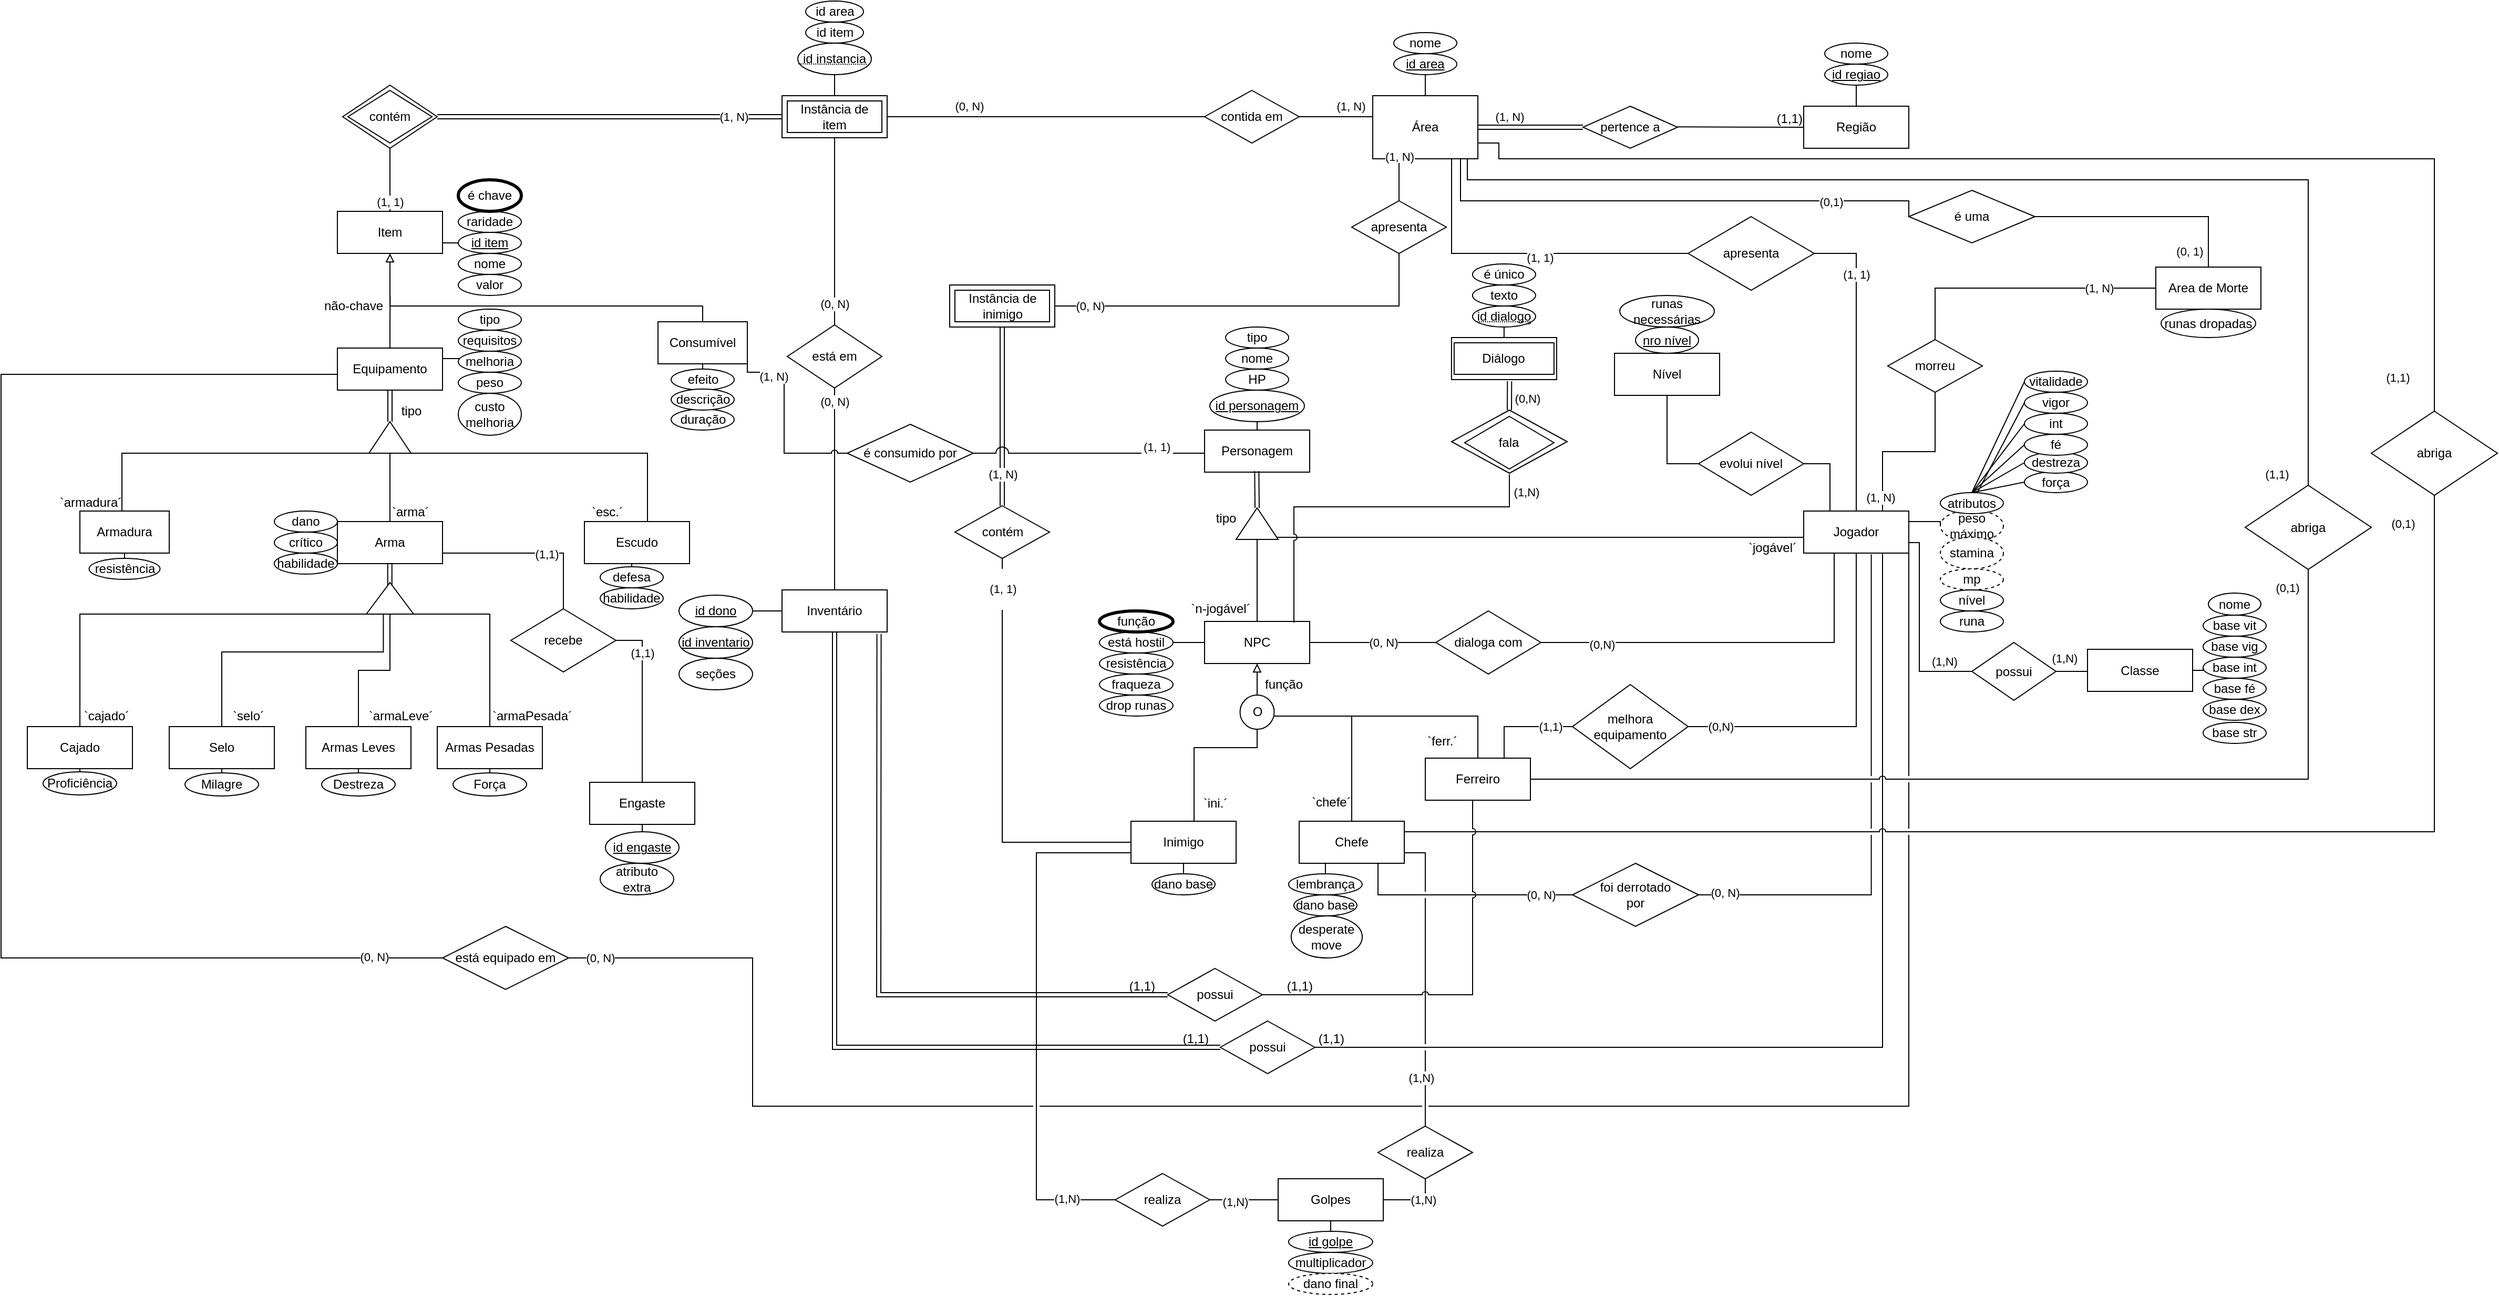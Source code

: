 <mxfile version="24.2.8" type="device">
  <diagram id="R2lEEEUBdFMjLlhIrx00" name="Page-1">
    <mxGraphModel dx="2580" dy="442" grid="1" gridSize="10" guides="1" tooltips="1" connect="1" arrows="1" fold="1" page="1" pageScale="1" pageWidth="850" pageHeight="1100" math="0" shadow="0" extFonts="Permanent Marker^https://fonts.googleapis.com/css?family=Permanent+Marker">
      <root>
        <mxCell id="0" />
        <mxCell id="1" parent="0" />
        <mxCell id="dScH2W_Hxe0xNbkt_CX1-70" style="edgeStyle=orthogonalEdgeStyle;rounded=0;orthogonalLoop=1;jettySize=auto;html=1;exitX=0.5;exitY=0;exitDx=0;exitDy=0;entryX=0.5;entryY=1;entryDx=0;entryDy=0;endArrow=none;endFill=0;" parent="1" source="dScH2W_Hxe0xNbkt_CX1-2" target="dScH2W_Hxe0xNbkt_CX1-69" edge="1">
          <mxGeometry relative="1" as="geometry" />
        </mxCell>
        <mxCell id="dScH2W_Hxe0xNbkt_CX1-143" style="edgeStyle=orthogonalEdgeStyle;rounded=0;orthogonalLoop=1;jettySize=auto;html=1;endArrow=none;endFill=0;" parent="1" source="dScH2W_Hxe0xNbkt_CX1-144" edge="1">
          <mxGeometry relative="1" as="geometry">
            <mxPoint x="-172" y="710" as="targetPoint" />
          </mxGeometry>
        </mxCell>
        <mxCell id="dScH2W_Hxe0xNbkt_CX1-178" value="(0, N)" style="edgeLabel;html=1;align=center;verticalAlign=middle;resizable=0;points=[];" parent="dScH2W_Hxe0xNbkt_CX1-143" connectable="0" vertex="1">
          <mxGeometry x="0.744" y="-3" relative="1" as="geometry">
            <mxPoint x="3" y="-155" as="offset" />
          </mxGeometry>
        </mxCell>
        <mxCell id="dScH2W_Hxe0xNbkt_CX1-2" value="Instância de item" style="shape=ext;margin=3;double=1;whiteSpace=wrap;html=1;align=center;" parent="1" vertex="1">
          <mxGeometry x="-222" y="240" width="100" height="40" as="geometry" />
        </mxCell>
        <mxCell id="dScH2W_Hxe0xNbkt_CX1-96" style="edgeStyle=orthogonalEdgeStyle;rounded=0;orthogonalLoop=1;jettySize=auto;html=1;exitX=0.75;exitY=1;exitDx=0;exitDy=0;entryX=0;entryY=0.5;entryDx=0;entryDy=0;endArrow=none;endFill=0;" parent="1" target="dScH2W_Hxe0xNbkt_CX1-58" edge="1">
          <mxGeometry relative="1" as="geometry">
            <mxPoint x="420" y="300" as="sourcePoint" />
            <mxPoint x="490" y="470" as="targetPoint" />
            <Array as="points">
              <mxPoint x="420" y="280" />
              <mxPoint x="415" y="280" />
              <mxPoint x="415" y="390" />
            </Array>
          </mxGeometry>
        </mxCell>
        <mxCell id="dScH2W_Hxe0xNbkt_CX1-118" style="edgeStyle=orthogonalEdgeStyle;rounded=0;orthogonalLoop=1;jettySize=auto;html=1;entryX=0.5;entryY=0;entryDx=0;entryDy=0;endArrow=none;endFill=0;" parent="1" source="dScH2W_Hxe0xNbkt_CX1-3" target="dScH2W_Hxe0xNbkt_CX1-116" edge="1">
          <mxGeometry relative="1" as="geometry">
            <Array as="points">
              <mxPoint x="430" y="320" />
              <mxPoint x="1230" y="320" />
            </Array>
            <mxPoint x="640" y="300" as="sourcePoint" />
            <mxPoint x="1120.0" y="637" as="targetPoint" />
          </mxGeometry>
        </mxCell>
        <mxCell id="dScH2W_Hxe0xNbkt_CX1-119" value="(1,1)" style="edgeLabel;html=1;align=center;verticalAlign=middle;resizable=0;points=[];" parent="dScH2W_Hxe0xNbkt_CX1-118" connectable="0" vertex="1">
          <mxGeometry x="-0.954" relative="1" as="geometry">
            <mxPoint x="764" y="280" as="offset" />
          </mxGeometry>
        </mxCell>
        <mxCell id="dScH2W_Hxe0xNbkt_CX1-163" style="edgeStyle=orthogonalEdgeStyle;rounded=0;orthogonalLoop=1;jettySize=auto;html=1;exitX=1;exitY=0.75;exitDx=0;exitDy=0;endArrow=none;endFill=0;entryX=0.5;entryY=0;entryDx=0;entryDy=0;" parent="1" source="dScH2W_Hxe0xNbkt_CX1-3" target="dScH2W_Hxe0xNbkt_CX1-162" edge="1">
          <mxGeometry relative="1" as="geometry">
            <Array as="points">
              <mxPoint x="460" y="285" />
              <mxPoint x="460" y="300" />
              <mxPoint x="1350" y="300" />
            </Array>
          </mxGeometry>
        </mxCell>
        <mxCell id="dScH2W_Hxe0xNbkt_CX1-3" value="Área" style="whiteSpace=wrap;html=1;align=center;" parent="1" vertex="1">
          <mxGeometry x="340" y="240" width="100" height="60" as="geometry" />
        </mxCell>
        <mxCell id="dScH2W_Hxe0xNbkt_CX1-187" style="edgeStyle=orthogonalEdgeStyle;rounded=0;orthogonalLoop=1;jettySize=auto;html=1;exitX=1;exitY=0.75;exitDx=0;exitDy=0;entryX=0;entryY=0.5;entryDx=0;entryDy=0;endArrow=none;endFill=0;" parent="1" source="dScH2W_Hxe0xNbkt_CX1-4" target="dScH2W_Hxe0xNbkt_CX1-65" edge="1">
          <mxGeometry relative="1" as="geometry" />
        </mxCell>
        <mxCell id="dScH2W_Hxe0xNbkt_CX1-188" style="edgeStyle=orthogonalEdgeStyle;rounded=0;orthogonalLoop=1;jettySize=auto;html=1;endArrow=none;endFill=0;startArrow=block;startFill=0;" parent="1" source="dScH2W_Hxe0xNbkt_CX1-4" edge="1">
          <mxGeometry relative="1" as="geometry">
            <mxPoint x="-595" y="440" as="targetPoint" />
          </mxGeometry>
        </mxCell>
        <mxCell id="dScH2W_Hxe0xNbkt_CX1-4" value="Item" style="whiteSpace=wrap;html=1;align=center;" parent="1" vertex="1">
          <mxGeometry x="-645" y="350" width="100" height="40" as="geometry" />
        </mxCell>
        <mxCell id="dScH2W_Hxe0xNbkt_CX1-52" style="edgeStyle=orthogonalEdgeStyle;rounded=0;orthogonalLoop=1;jettySize=auto;html=1;exitX=0.5;exitY=0;exitDx=0;exitDy=0;entryX=0.5;entryY=1;entryDx=0;entryDy=0;endArrow=none;endFill=0;" parent="1" source="dScH2W_Hxe0xNbkt_CX1-5" target="dScH2W_Hxe0xNbkt_CX1-51" edge="1">
          <mxGeometry relative="1" as="geometry" />
        </mxCell>
        <mxCell id="dScH2W_Hxe0xNbkt_CX1-5" value="Região" style="whiteSpace=wrap;html=1;align=center;" parent="1" vertex="1">
          <mxGeometry x="750" y="250" width="100" height="40" as="geometry" />
        </mxCell>
        <mxCell id="dScH2W_Hxe0xNbkt_CX1-6" value="Personagem" style="whiteSpace=wrap;html=1;align=center;" parent="1" vertex="1">
          <mxGeometry x="180" y="558" width="100" height="40" as="geometry" />
        </mxCell>
        <mxCell id="dScH2W_Hxe0xNbkt_CX1-7" value="" style="endArrow=none;html=1;rounded=0;entryX=0;entryY=0.5;entryDx=0;entryDy=0;" parent="1" target="dScH2W_Hxe0xNbkt_CX1-5" edge="1">
          <mxGeometry relative="1" as="geometry">
            <mxPoint x="630" y="269.66" as="sourcePoint" />
            <mxPoint x="730" y="270" as="targetPoint" />
          </mxGeometry>
        </mxCell>
        <mxCell id="dScH2W_Hxe0xNbkt_CX1-30" style="edgeStyle=orthogonalEdgeStyle;rounded=0;orthogonalLoop=1;jettySize=auto;html=1;entryX=0.5;entryY=0;entryDx=0;entryDy=0;endArrow=none;endFill=0;" parent="1" edge="1">
          <mxGeometry relative="1" as="geometry">
            <mxPoint x="-595" y="290" as="sourcePoint" />
            <mxPoint x="-595" y="350" as="targetPoint" />
          </mxGeometry>
        </mxCell>
        <mxCell id="dScH2W_Hxe0xNbkt_CX1-36" value="(1, 1)" style="edgeLabel;html=1;align=center;verticalAlign=middle;resizable=0;points=[];" parent="dScH2W_Hxe0xNbkt_CX1-30" connectable="0" vertex="1">
          <mxGeometry x="0.644" relative="1" as="geometry">
            <mxPoint y="1" as="offset" />
          </mxGeometry>
        </mxCell>
        <mxCell id="dScH2W_Hxe0xNbkt_CX1-8" value="contém" style="shape=rhombus;perimeter=rhombusPerimeter;whiteSpace=wrap;html=1;align=center;" parent="1" vertex="1">
          <mxGeometry x="-640" y="230" width="90" height="60" as="geometry" />
        </mxCell>
        <mxCell id="dScH2W_Hxe0xNbkt_CX1-25" style="edgeStyle=orthogonalEdgeStyle;rounded=0;orthogonalLoop=1;jettySize=auto;html=1;entryX=1;entryY=0.5;entryDx=0;entryDy=0;endArrow=none;endFill=0;" parent="1" source="dScH2W_Hxe0xNbkt_CX1-9" target="dScH2W_Hxe0xNbkt_CX1-2" edge="1">
          <mxGeometry relative="1" as="geometry" />
        </mxCell>
        <mxCell id="dScH2W_Hxe0xNbkt_CX1-26" value="(0, N)" style="edgeLabel;html=1;align=center;verticalAlign=middle;resizable=0;points=[];" parent="dScH2W_Hxe0xNbkt_CX1-25" connectable="0" vertex="1">
          <mxGeometry x="0.496" y="1" relative="1" as="geometry">
            <mxPoint x="2" y="-11" as="offset" />
          </mxGeometry>
        </mxCell>
        <mxCell id="dScH2W_Hxe0xNbkt_CX1-9" value="contida em" style="shape=rhombus;perimeter=rhombusPerimeter;whiteSpace=wrap;html=1;align=center;" parent="1" vertex="1">
          <mxGeometry x="180" y="235" width="90" height="50" as="geometry" />
        </mxCell>
        <mxCell id="dScH2W_Hxe0xNbkt_CX1-10" value="pertence a" style="shape=rhombus;perimeter=rhombusPerimeter;whiteSpace=wrap;html=1;align=center;" parent="1" vertex="1">
          <mxGeometry x="540" y="250" width="90" height="40" as="geometry" />
        </mxCell>
        <mxCell id="dScH2W_Hxe0xNbkt_CX1-11" value="" style="shape=link;html=1;rounded=0;entryX=1;entryY=0.5;entryDx=0;entryDy=0;exitX=0;exitY=0.5;exitDx=0;exitDy=0;" parent="1" source="dScH2W_Hxe0xNbkt_CX1-10" target="dScH2W_Hxe0xNbkt_CX1-3" edge="1">
          <mxGeometry relative="1" as="geometry">
            <mxPoint x="470" y="290" as="sourcePoint" />
            <mxPoint x="630" y="290" as="targetPoint" />
          </mxGeometry>
        </mxCell>
        <mxCell id="dScH2W_Hxe0xNbkt_CX1-21" value="(1, N)" style="edgeLabel;html=1;align=center;verticalAlign=middle;resizable=0;points=[];" parent="dScH2W_Hxe0xNbkt_CX1-11" connectable="0" vertex="1">
          <mxGeometry x="-0.395" y="1" relative="1" as="geometry">
            <mxPoint x="-40" y="-11" as="offset" />
          </mxGeometry>
        </mxCell>
        <mxCell id="dScH2W_Hxe0xNbkt_CX1-19" value="(1,1)" style="resizable=0;html=1;whiteSpace=wrap;align=right;verticalAlign=bottom;" parent="1" connectable="0" vertex="1">
          <mxGeometry x="750.0" y="270" as="geometry" />
        </mxCell>
        <mxCell id="dScH2W_Hxe0xNbkt_CX1-23" value="" style="endArrow=none;html=1;rounded=0;exitX=1;exitY=0.5;exitDx=0;exitDy=0;" parent="1" source="dScH2W_Hxe0xNbkt_CX1-9" edge="1">
          <mxGeometry relative="1" as="geometry">
            <mxPoint x="300" y="260.0" as="sourcePoint" />
            <mxPoint x="340" y="260" as="targetPoint" />
          </mxGeometry>
        </mxCell>
        <mxCell id="dScH2W_Hxe0xNbkt_CX1-24" value="(1, N)" style="edgeLabel;html=1;align=center;verticalAlign=middle;resizable=0;points=[];" parent="dScH2W_Hxe0xNbkt_CX1-23" connectable="0" vertex="1">
          <mxGeometry x="0.391" y="-1" relative="1" as="geometry">
            <mxPoint y="-11" as="offset" />
          </mxGeometry>
        </mxCell>
        <mxCell id="dScH2W_Hxe0xNbkt_CX1-33" style="edgeStyle=orthogonalEdgeStyle;rounded=0;orthogonalLoop=1;jettySize=auto;html=1;endArrow=none;endFill=0;" parent="1" target="dScH2W_Hxe0xNbkt_CX1-3" edge="1">
          <mxGeometry relative="1" as="geometry">
            <mxPoint x="390.0" y="220" as="sourcePoint" />
            <Array as="points">
              <mxPoint x="390" y="241" />
              <mxPoint x="390" y="241" />
            </Array>
          </mxGeometry>
        </mxCell>
        <mxCell id="dScH2W_Hxe0xNbkt_CX1-35" value="&lt;u&gt;id area&lt;/u&gt;" style="ellipse;whiteSpace=wrap;html=1;align=center;" parent="1" vertex="1">
          <mxGeometry x="360" y="200" width="60" height="20" as="geometry" />
        </mxCell>
        <mxCell id="dScH2W_Hxe0xNbkt_CX1-78" style="edgeStyle=orthogonalEdgeStyle;rounded=0;orthogonalLoop=1;jettySize=auto;html=1;exitX=0.5;exitY=1;exitDx=0;exitDy=0;entryX=0.5;entryY=0;entryDx=0;entryDy=0;endArrow=none;endFill=0;startArrow=none;startFill=0;" parent="1" source="UDEJtk1ZJzYtTqM5U6Q_-94" target="dScH2W_Hxe0xNbkt_CX1-62" edge="1">
          <mxGeometry relative="1" as="geometry">
            <Array as="points">
              <mxPoint x="230" y="860" />
              <mxPoint x="170" y="860" />
              <mxPoint x="170" y="930" />
            </Array>
          </mxGeometry>
        </mxCell>
        <mxCell id="dScH2W_Hxe0xNbkt_CX1-136" style="edgeStyle=orthogonalEdgeStyle;rounded=0;orthogonalLoop=1;jettySize=auto;html=1;exitX=0;exitY=0.5;exitDx=0;exitDy=0;entryX=1;entryY=0.5;entryDx=0;entryDy=0;endArrow=none;endFill=0;" parent="1" source="dScH2W_Hxe0xNbkt_CX1-37" target="dScH2W_Hxe0xNbkt_CX1-132" edge="1">
          <mxGeometry relative="1" as="geometry" />
        </mxCell>
        <mxCell id="dScH2W_Hxe0xNbkt_CX1-166" style="edgeStyle=orthogonalEdgeStyle;rounded=0;orthogonalLoop=1;jettySize=auto;html=1;endArrow=none;endFill=0;entryX=0;entryY=0.5;entryDx=0;entryDy=0;" parent="1" source="dScH2W_Hxe0xNbkt_CX1-37" target="dScH2W_Hxe0xNbkt_CX1-167" edge="1">
          <mxGeometry relative="1" as="geometry">
            <mxPoint x="350" y="760" as="targetPoint" />
          </mxGeometry>
        </mxCell>
        <mxCell id="dScH2W_Hxe0xNbkt_CX1-172" value="&lt;span style=&quot;color: rgba(0, 0, 0, 0); font-family: monospace; font-size: 0px; text-align: start; background-color: rgb(251, 251, 251);&quot;&gt;%3CmxGraphModel%3E%3Croot%3E%3CmxCell%20id%3D%220%22%2F%3E%3CmxCell%20id%3D%221%22%20parent%3D%220%22%2F%3E%3CmxCell%20id%3D%222%22%20value%3D%22(1%2C1)%22%20style%3D%22edgeLabel%3Bhtml%3D1%3Balign%3Dcenter%3BverticalAlign%3Dmiddle%3Bresizable%3D0%3Bpoints%3D%5B%5D%3B%22%20vertex%3D%221%22%20connectable%3D%220%22%20parent%3D%221%22%3E%3CmxGeometry%20x%3D%22449.857%22%20y%3D%22760%22%20as%3D%22geometry%22%2F%3E%3C%2FmxCell%3E%3C%2Froot%3E%3C%2FmxGraphModel%3E&lt;/span&gt;" style="edgeLabel;html=1;align=center;verticalAlign=middle;resizable=0;points=[];" parent="dScH2W_Hxe0xNbkt_CX1-166" connectable="0" vertex="1">
          <mxGeometry x="-0.038" y="1" relative="1" as="geometry">
            <mxPoint as="offset" />
          </mxGeometry>
        </mxCell>
        <mxCell id="dScH2W_Hxe0xNbkt_CX1-173" value="(0, N)" style="edgeLabel;html=1;align=center;verticalAlign=middle;resizable=0;points=[];" parent="dScH2W_Hxe0xNbkt_CX1-166" connectable="0" vertex="1">
          <mxGeometry x="0.084" relative="1" as="geometry">
            <mxPoint x="5" as="offset" />
          </mxGeometry>
        </mxCell>
        <mxCell id="dScH2W_Hxe0xNbkt_CX1-37" value="NPC" style="whiteSpace=wrap;html=1;align=center;" parent="1" vertex="1">
          <mxGeometry x="180" y="740" width="100" height="40" as="geometry" />
        </mxCell>
        <mxCell id="dScH2W_Hxe0xNbkt_CX1-39" value="nome" style="ellipse;whiteSpace=wrap;html=1;align=center;" parent="1" vertex="1">
          <mxGeometry x="770" y="190" width="60" height="20" as="geometry" />
        </mxCell>
        <mxCell id="dScH2W_Hxe0xNbkt_CX1-49" value="nome" style="ellipse;whiteSpace=wrap;html=1;align=center;" parent="1" vertex="1">
          <mxGeometry x="360" y="180" width="60" height="20" as="geometry" />
        </mxCell>
        <mxCell id="dScH2W_Hxe0xNbkt_CX1-51" value="&lt;u&gt;id regiao&lt;/u&gt;" style="ellipse;whiteSpace=wrap;html=1;align=center;" parent="1" vertex="1">
          <mxGeometry x="770" y="210" width="60" height="20" as="geometry" />
        </mxCell>
        <mxCell id="dScH2W_Hxe0xNbkt_CX1-54" value="" style="shape=link;html=1;rounded=0;entryX=0;entryY=0.5;entryDx=0;entryDy=0;exitX=1;exitY=0.5;exitDx=0;exitDy=0;" parent="1" source="dScH2W_Hxe0xNbkt_CX1-8" target="dScH2W_Hxe0xNbkt_CX1-2" edge="1">
          <mxGeometry relative="1" as="geometry">
            <mxPoint x="255" y="320" as="sourcePoint" />
            <mxPoint x="-442" y="260" as="targetPoint" />
          </mxGeometry>
        </mxCell>
        <mxCell id="dScH2W_Hxe0xNbkt_CX1-56" value="(1, N)" style="edgeLabel;html=1;align=center;verticalAlign=middle;resizable=0;points=[];" parent="dScH2W_Hxe0xNbkt_CX1-54" connectable="0" vertex="1">
          <mxGeometry x="0.719" relative="1" as="geometry">
            <mxPoint as="offset" />
          </mxGeometry>
        </mxCell>
        <mxCell id="dScH2W_Hxe0xNbkt_CX1-84" value="&lt;br&gt;&lt;span style=&quot;color: rgb(0, 0, 0); font-family: Helvetica; font-size: 11px; font-style: normal; font-variant-ligatures: normal; font-variant-caps: normal; font-weight: 400; letter-spacing: normal; orphans: 2; text-align: center; text-indent: 0px; text-transform: none; widows: 2; word-spacing: 0px; -webkit-text-stroke-width: 0px; white-space: nowrap; background-color: rgb(255, 255, 255); text-decoration-thickness: initial; text-decoration-style: initial; text-decoration-color: initial; display: inline !important; float: none;&quot;&gt;(0, N)&lt;/span&gt;&lt;div&gt;&lt;br/&gt;&lt;/div&gt;" style="edgeStyle=orthogonalEdgeStyle;rounded=0;orthogonalLoop=1;jettySize=auto;html=1;exitX=0.5;exitY=1;exitDx=0;exitDy=0;endArrow=none;endFill=0;entryX=1;entryY=0.5;entryDx=0;entryDy=0;" parent="1" source="dScH2W_Hxe0xNbkt_CX1-57" target="dScH2W_Hxe0xNbkt_CX1-85" edge="1">
          <mxGeometry x="0.826" relative="1" as="geometry">
            <mxPoint x="309.3" y="429.68" as="sourcePoint" />
            <mxPoint x="60" y="460" as="targetPoint" />
            <Array as="points">
              <mxPoint x="365" y="440" />
            </Array>
            <mxPoint as="offset" />
          </mxGeometry>
        </mxCell>
        <mxCell id="dScH2W_Hxe0xNbkt_CX1-88" style="edgeStyle=orthogonalEdgeStyle;rounded=0;orthogonalLoop=1;jettySize=auto;html=1;entryX=0.25;entryY=1;entryDx=0;entryDy=0;endArrow=none;endFill=0;" parent="1" source="dScH2W_Hxe0xNbkt_CX1-57" target="dScH2W_Hxe0xNbkt_CX1-3" edge="1">
          <mxGeometry relative="1" as="geometry" />
        </mxCell>
        <mxCell id="dScH2W_Hxe0xNbkt_CX1-57" value="apresenta" style="shape=rhombus;perimeter=rhombusPerimeter;whiteSpace=wrap;html=1;align=center;" parent="1" vertex="1">
          <mxGeometry x="320" y="340" width="90" height="50" as="geometry" />
        </mxCell>
        <mxCell id="dScH2W_Hxe0xNbkt_CX1-111" style="edgeStyle=orthogonalEdgeStyle;rounded=0;orthogonalLoop=1;jettySize=auto;html=1;endArrow=none;endFill=0;" parent="1" source="dScH2W_Hxe0xNbkt_CX1-58" target="dScH2W_Hxe0xNbkt_CX1-60" edge="1">
          <mxGeometry relative="1" as="geometry">
            <Array as="points">
              <mxPoint x="800" y="390" />
            </Array>
          </mxGeometry>
        </mxCell>
        <mxCell id="dScH2W_Hxe0xNbkt_CX1-112" value="(1, 1)" style="edgeLabel;html=1;align=center;verticalAlign=middle;resizable=0;points=[];" parent="dScH2W_Hxe0xNbkt_CX1-111" connectable="0" vertex="1">
          <mxGeometry x="-0.529" y="1" relative="1" as="geometry">
            <mxPoint x="-1" y="-7" as="offset" />
          </mxGeometry>
        </mxCell>
        <mxCell id="dScH2W_Hxe0xNbkt_CX1-58" value="apresenta" style="shape=rhombus;perimeter=rhombusPerimeter;whiteSpace=wrap;html=1;align=center;" parent="1" vertex="1">
          <mxGeometry x="640" y="355" width="120" height="70" as="geometry" />
        </mxCell>
        <mxCell id="dScH2W_Hxe0xNbkt_CX1-148" style="edgeStyle=orthogonalEdgeStyle;rounded=0;orthogonalLoop=1;jettySize=auto;html=1;endArrow=none;endFill=0;entryX=1;entryY=0.5;entryDx=0;entryDy=0;exitX=0.75;exitY=1;exitDx=0;exitDy=0;" parent="1" source="dScH2W_Hxe0xNbkt_CX1-60" target="dScH2W_Hxe0xNbkt_CX1-149" edge="1">
          <mxGeometry relative="1" as="geometry">
            <mxPoint x="284.95" y="1150" as="targetPoint" />
            <Array as="points">
              <mxPoint x="825" y="1145" />
            </Array>
            <mxPoint x="500.01" y="715" as="sourcePoint" />
          </mxGeometry>
        </mxCell>
        <mxCell id="UDEJtk1ZJzYtTqM5U6Q_-4" style="edgeStyle=orthogonalEdgeStyle;rounded=0;orthogonalLoop=1;jettySize=auto;html=1;exitX=0.5;exitY=1;exitDx=0;exitDy=0;entryX=0.75;entryY=0;entryDx=0;entryDy=0;endArrow=none;endFill=0;" parent="1" source="UDEJtk1ZJzYtTqM5U6Q_-5" target="dScH2W_Hxe0xNbkt_CX1-64" edge="1">
          <mxGeometry relative="1" as="geometry">
            <Array as="points">
              <mxPoint x="585" y="840" />
              <mxPoint x="465" y="840" />
            </Array>
          </mxGeometry>
        </mxCell>
        <mxCell id="UDEJtk1ZJzYtTqM5U6Q_-100" value="(1,1)" style="edgeLabel;html=1;align=center;verticalAlign=middle;resizable=0;points=[];" parent="UDEJtk1ZJzYtTqM5U6Q_-4" connectable="0" vertex="1">
          <mxGeometry x="0.22" y="-3" relative="1" as="geometry">
            <mxPoint y="3" as="offset" />
          </mxGeometry>
        </mxCell>
        <mxCell id="UDEJtk1ZJzYtTqM5U6Q_-58" style="edgeStyle=orthogonalEdgeStyle;rounded=0;orthogonalLoop=1;jettySize=auto;html=1;exitX=0.25;exitY=0;exitDx=0;exitDy=0;entryX=1;entryY=0.5;entryDx=0;entryDy=0;endArrow=none;endFill=0;" parent="1" source="dScH2W_Hxe0xNbkt_CX1-60" target="UDEJtk1ZJzYtTqM5U6Q_-57" edge="1">
          <mxGeometry relative="1" as="geometry" />
        </mxCell>
        <mxCell id="UDEJtk1ZJzYtTqM5U6Q_-60" style="edgeStyle=orthogonalEdgeStyle;rounded=0;orthogonalLoop=1;jettySize=auto;html=1;exitX=1;exitY=0.25;exitDx=0;exitDy=0;entryX=0;entryY=0.5;entryDx=0;entryDy=0;endArrow=none;endFill=0;" parent="1" source="dScH2W_Hxe0xNbkt_CX1-60" target="dScH2W_Hxe0xNbkt_CX1-137" edge="1">
          <mxGeometry relative="1" as="geometry" />
        </mxCell>
        <mxCell id="L6iCGtzKzcCsV2zL-lnA-15" style="edgeStyle=orthogonalEdgeStyle;rounded=0;orthogonalLoop=1;jettySize=auto;html=1;exitX=1;exitY=0.75;exitDx=0;exitDy=0;entryX=0;entryY=0.5;entryDx=0;entryDy=0;endArrow=none;endFill=0;" edge="1" parent="1" source="dScH2W_Hxe0xNbkt_CX1-60" target="L6iCGtzKzcCsV2zL-lnA-13">
          <mxGeometry relative="1" as="geometry">
            <Array as="points">
              <mxPoint x="860" y="665" />
              <mxPoint x="860" y="787" />
            </Array>
          </mxGeometry>
        </mxCell>
        <mxCell id="dScH2W_Hxe0xNbkt_CX1-60" value="Jogador" style="whiteSpace=wrap;html=1;align=center;" parent="1" vertex="1">
          <mxGeometry x="750" y="635" width="100" height="40" as="geometry" />
        </mxCell>
        <mxCell id="UDEJtk1ZJzYtTqM5U6Q_-147" style="edgeStyle=orthogonalEdgeStyle;rounded=0;orthogonalLoop=1;jettySize=auto;html=1;exitX=0;exitY=0.75;exitDx=0;exitDy=0;jumpStyle=arc;endArrow=none;endFill=0;entryX=0;entryY=0.5;entryDx=0;entryDy=0;" parent="1" source="dScH2W_Hxe0xNbkt_CX1-62" target="UDEJtk1ZJzYtTqM5U6Q_-148" edge="1">
          <mxGeometry relative="1" as="geometry">
            <mxPoint x="50" y="1291.429" as="targetPoint" />
            <Array as="points">
              <mxPoint x="20" y="960" />
              <mxPoint x="20" y="1290" />
            </Array>
          </mxGeometry>
        </mxCell>
        <mxCell id="UDEJtk1ZJzYtTqM5U6Q_-152" value="(1,N)" style="edgeLabel;html=1;align=center;verticalAlign=middle;resizable=0;points=[];" parent="UDEJtk1ZJzYtTqM5U6Q_-147" connectable="0" vertex="1">
          <mxGeometry x="0.381" y="1" relative="1" as="geometry">
            <mxPoint as="offset" />
          </mxGeometry>
        </mxCell>
        <mxCell id="dScH2W_Hxe0xNbkt_CX1-62" value="Inimigo" style="whiteSpace=wrap;html=1;align=center;" parent="1" vertex="1">
          <mxGeometry x="110" y="930" width="100" height="40" as="geometry" />
        </mxCell>
        <mxCell id="dScH2W_Hxe0xNbkt_CX1-115" style="edgeStyle=orthogonalEdgeStyle;rounded=0;orthogonalLoop=1;jettySize=auto;html=1;exitX=1;exitY=0.25;exitDx=0;exitDy=0;endArrow=none;endFill=0;jumpStyle=arc;" parent="1" source="dScH2W_Hxe0xNbkt_CX1-63" edge="1">
          <mxGeometry relative="1" as="geometry">
            <mxPoint x="1180" y="940" as="targetPoint" />
          </mxGeometry>
        </mxCell>
        <mxCell id="mH4HoBM8ynbCVSl0BI3J-2" style="edgeStyle=orthogonalEdgeStyle;rounded=0;orthogonalLoop=1;jettySize=auto;html=1;exitX=0.25;exitY=1;exitDx=0;exitDy=0;endArrow=none;endFill=0;entryX=0.5;entryY=0;entryDx=0;entryDy=0;" parent="1" source="dScH2W_Hxe0xNbkt_CX1-63" target="mH4HoBM8ynbCVSl0BI3J-4" edge="1">
          <mxGeometry relative="1" as="geometry">
            <mxPoint x="295.286" y="980" as="targetPoint" />
          </mxGeometry>
        </mxCell>
        <mxCell id="UDEJtk1ZJzYtTqM5U6Q_-36" style="edgeStyle=orthogonalEdgeStyle;rounded=0;orthogonalLoop=1;jettySize=auto;html=1;exitX=0.75;exitY=1;exitDx=0;exitDy=0;entryX=0;entryY=0.5;entryDx=0;entryDy=0;endArrow=none;endFill=0;" parent="1" source="dScH2W_Hxe0xNbkt_CX1-63" target="UDEJtk1ZJzYtTqM5U6Q_-35" edge="1">
          <mxGeometry relative="1" as="geometry" />
        </mxCell>
        <mxCell id="UDEJtk1ZJzYtTqM5U6Q_-38" value="(0, N)" style="edgeLabel;html=1;align=center;verticalAlign=middle;resizable=0;points=[];" parent="UDEJtk1ZJzYtTqM5U6Q_-36" connectable="0" vertex="1">
          <mxGeometry x="-0.378" relative="1" as="geometry">
            <mxPoint x="118" as="offset" />
          </mxGeometry>
        </mxCell>
        <mxCell id="UDEJtk1ZJzYtTqM5U6Q_-160" style="edgeStyle=orthogonalEdgeStyle;rounded=0;orthogonalLoop=1;jettySize=auto;html=1;exitX=1;exitY=0.75;exitDx=0;exitDy=0;entryX=1;entryY=0.5;entryDx=0;entryDy=0;jumpStyle=gap;endArrow=none;endFill=0;" parent="1" source="dScH2W_Hxe0xNbkt_CX1-63" target="UDEJtk1ZJzYtTqM5U6Q_-148" edge="1">
          <mxGeometry relative="1" as="geometry" />
        </mxCell>
        <mxCell id="UDEJtk1ZJzYtTqM5U6Q_-163" value="(1,N)" style="edgeLabel;html=1;align=center;verticalAlign=middle;resizable=0;points=[];" parent="UDEJtk1ZJzYtTqM5U6Q_-160" connectable="0" vertex="1">
          <mxGeometry x="0.805" relative="1" as="geometry">
            <mxPoint as="offset" />
          </mxGeometry>
        </mxCell>
        <mxCell id="dScH2W_Hxe0xNbkt_CX1-63" value="Chefe" style="whiteSpace=wrap;html=1;align=center;" parent="1" vertex="1">
          <mxGeometry x="270" y="930" width="100" height="40" as="geometry" />
        </mxCell>
        <mxCell id="dScH2W_Hxe0xNbkt_CX1-114" style="edgeStyle=orthogonalEdgeStyle;rounded=0;orthogonalLoop=1;jettySize=auto;html=1;exitX=1;exitY=0.5;exitDx=0;exitDy=0;endArrow=none;endFill=0;entryX=0.5;entryY=1;entryDx=0;entryDy=0;jumpStyle=arc;" parent="1" source="dScH2W_Hxe0xNbkt_CX1-64" target="dScH2W_Hxe0xNbkt_CX1-116" edge="1">
          <mxGeometry relative="1" as="geometry">
            <mxPoint x="720" y="730" as="targetPoint" />
            <mxPoint x="490" y="900" as="sourcePoint" />
            <Array as="points">
              <mxPoint x="1230" y="890" />
            </Array>
          </mxGeometry>
        </mxCell>
        <mxCell id="dScH2W_Hxe0xNbkt_CX1-120" value="(0,1)" style="edgeLabel;html=1;align=center;verticalAlign=middle;resizable=0;points=[];" parent="dScH2W_Hxe0xNbkt_CX1-114" connectable="0" vertex="1">
          <mxGeometry x="0.812" y="-1" relative="1" as="geometry">
            <mxPoint x="-21" y="-71" as="offset" />
          </mxGeometry>
        </mxCell>
        <mxCell id="dScH2W_Hxe0xNbkt_CX1-155" style="edgeStyle=orthogonalEdgeStyle;rounded=0;orthogonalLoop=1;jettySize=auto;html=1;endArrow=none;endFill=0;entryX=1;entryY=0.5;entryDx=0;entryDy=0;jumpStyle=arc;" parent="1" target="dScH2W_Hxe0xNbkt_CX1-159" edge="1">
          <mxGeometry relative="1" as="geometry">
            <mxPoint x="435" y="877.49" as="sourcePoint" />
            <mxPoint x="210" y="1022.49" as="targetPoint" />
            <Array as="points">
              <mxPoint x="435" y="1095" />
            </Array>
          </mxGeometry>
        </mxCell>
        <mxCell id="dScH2W_Hxe0xNbkt_CX1-64" value="Ferreiro" style="whiteSpace=wrap;html=1;align=center;" parent="1" vertex="1">
          <mxGeometry x="390" y="870" width="100" height="40" as="geometry" />
        </mxCell>
        <mxCell id="dScH2W_Hxe0xNbkt_CX1-65" value="&lt;u&gt;id item&lt;/u&gt;" style="ellipse;whiteSpace=wrap;html=1;align=center;" parent="1" vertex="1">
          <mxGeometry x="-530" y="370" width="60" height="20" as="geometry" />
        </mxCell>
        <mxCell id="dScH2W_Hxe0xNbkt_CX1-67" value="nome" style="ellipse;whiteSpace=wrap;html=1;align=center;" parent="1" vertex="1">
          <mxGeometry x="-530" y="390" width="60" height="20" as="geometry" />
        </mxCell>
        <mxCell id="dScH2W_Hxe0xNbkt_CX1-68" value="valor" style="ellipse;whiteSpace=wrap;html=1;align=center;" parent="1" vertex="1">
          <mxGeometry x="-530" y="410" width="60" height="20" as="geometry" />
        </mxCell>
        <mxCell id="dScH2W_Hxe0xNbkt_CX1-69" value="id instancia" style="ellipse;whiteSpace=wrap;html=1;align=center;" parent="1" vertex="1">
          <mxGeometry x="-207" y="190" width="70" height="30" as="geometry" />
        </mxCell>
        <mxCell id="dScH2W_Hxe0xNbkt_CX1-72" value="id item" style="ellipse;whiteSpace=wrap;html=1;align=center;" parent="1" vertex="1">
          <mxGeometry x="-199.5" y="170" width="55" height="20" as="geometry" />
        </mxCell>
        <mxCell id="dScH2W_Hxe0xNbkt_CX1-75" style="edgeStyle=orthogonalEdgeStyle;rounded=0;orthogonalLoop=1;jettySize=auto;html=1;endArrow=none;endFill=0;dashed=1;dashPattern=1 1;exitX=0.937;exitY=0.671;exitDx=0;exitDy=0;exitPerimeter=0;" parent="1" source="dScH2W_Hxe0xNbkt_CX1-69" edge="1">
          <mxGeometry relative="1" as="geometry">
            <mxPoint x="-147" y="209.71" as="sourcePoint" />
            <mxPoint x="-207" y="209.71" as="targetPoint" />
            <Array as="points">
              <mxPoint x="-172" y="210" />
            </Array>
          </mxGeometry>
        </mxCell>
        <mxCell id="dScH2W_Hxe0xNbkt_CX1-77" value="id area" style="ellipse;whiteSpace=wrap;html=1;align=center;" parent="1" vertex="1">
          <mxGeometry x="-199.5" y="150" width="55" height="20" as="geometry" />
        </mxCell>
        <mxCell id="dScH2W_Hxe0xNbkt_CX1-81" value="" style="endArrow=none;html=1;rounded=0;entryX=0.5;entryY=0;entryDx=0;entryDy=0;" parent="1" target="dScH2W_Hxe0xNbkt_CX1-64" edge="1">
          <mxGeometry relative="1" as="geometry">
            <mxPoint x="230" y="830" as="sourcePoint" />
            <mxPoint x="560" y="840" as="targetPoint" />
            <Array as="points">
              <mxPoint x="440" y="830" />
              <mxPoint x="440" y="860" />
            </Array>
          </mxGeometry>
        </mxCell>
        <mxCell id="dScH2W_Hxe0xNbkt_CX1-85" value="Instância de inimigo" style="shape=ext;margin=3;double=1;whiteSpace=wrap;html=1;align=center;" parent="1" vertex="1">
          <mxGeometry x="-62.5" y="420" width="100" height="40" as="geometry" />
        </mxCell>
        <mxCell id="dScH2W_Hxe0xNbkt_CX1-89" value="&lt;br style=&quot;forced-color-adjust: none;&quot;&gt;&lt;span style=&quot;forced-color-adjust: none; color: rgb(0, 0, 0); font-family: Helvetica; font-size: 11px; font-style: normal; font-variant-ligatures: normal; font-variant-caps: normal; font-weight: 400; letter-spacing: normal; orphans: 2; text-align: center; text-indent: 0px; text-transform: none; widows: 2; word-spacing: 0px; -webkit-text-stroke-width: 0px; white-space: nowrap; background-color: rgb(255, 255, 255); text-decoration-thickness: initial; text-decoration-style: initial; text-decoration-color: initial; float: none; display: inline !important;&quot;&gt;(1, N)&lt;/span&gt;&lt;div style=&quot;forced-color-adjust: none;&quot;&gt;&lt;br style=&quot;forced-color-adjust: none; color: rgb(0, 0, 0); font-family: Helvetica; font-size: 11px; font-style: normal; font-variant-ligatures: normal; font-variant-caps: normal; font-weight: 400; letter-spacing: normal; orphans: 2; text-align: center; text-indent: 0px; text-transform: none; widows: 2; word-spacing: 0px; -webkit-text-stroke-width: 0px; white-space: nowrap; background-color: rgb(255, 255, 255); text-decoration-thickness: initial; text-decoration-style: initial; text-decoration-color: initial;&quot;&gt;&lt;br&gt;&lt;br&gt;&lt;/div&gt;" style="text;whiteSpace=wrap;html=1;" parent="1" vertex="1">
          <mxGeometry x="350" y="270" width="60" height="100" as="geometry" />
        </mxCell>
        <mxCell id="dScH2W_Hxe0xNbkt_CX1-94" value="&lt;br&gt;&lt;span style=&quot;color: rgb(0, 0, 0); font-family: Helvetica; font-size: 11px; font-style: normal; font-variant-ligatures: normal; font-variant-caps: normal; font-weight: 400; letter-spacing: normal; orphans: 2; text-align: center; text-indent: 0px; text-transform: none; widows: 2; word-spacing: 0px; -webkit-text-stroke-width: 0px; white-space: nowrap; background-color: rgb(255, 255, 255); text-decoration-thickness: initial; text-decoration-style: initial; text-decoration-color: initial; display: inline !important; float: none;&quot;&gt;(1, 1)&lt;/span&gt;&lt;div&gt;&lt;br/&gt;&lt;/div&gt;" style="edgeStyle=orthogonalEdgeStyle;rounded=0;orthogonalLoop=1;jettySize=auto;html=1;exitX=0.5;exitY=1;exitDx=0;exitDy=0;entryX=0;entryY=0.5;entryDx=0;entryDy=0;endArrow=none;endFill=0;" parent="1" source="dScH2W_Hxe0xNbkt_CX1-91" target="dScH2W_Hxe0xNbkt_CX1-62" edge="1">
          <mxGeometry x="-0.855" relative="1" as="geometry">
            <mxPoint x="-52.5" y="730" as="sourcePoint" />
            <mxPoint x="170" y="900" as="targetPoint" />
            <Array as="points">
              <mxPoint x="-12" y="950" />
            </Array>
            <mxPoint as="offset" />
          </mxGeometry>
        </mxCell>
        <mxCell id="dScH2W_Hxe0xNbkt_CX1-91" value="contém" style="shape=rhombus;perimeter=rhombusPerimeter;whiteSpace=wrap;html=1;align=center;" parent="1" vertex="1">
          <mxGeometry x="-57.5" y="630" width="90" height="50" as="geometry" />
        </mxCell>
        <mxCell id="dScH2W_Hxe0xNbkt_CX1-92" value="" style="shape=link;html=1;rounded=0;entryX=0.5;entryY=1;entryDx=0;entryDy=0;" parent="1" source="dScH2W_Hxe0xNbkt_CX1-91" target="dScH2W_Hxe0xNbkt_CX1-85" edge="1">
          <mxGeometry relative="1" as="geometry">
            <mxPoint x="-90" y="270" as="sourcePoint" />
            <mxPoint x="20" y="270" as="targetPoint" />
          </mxGeometry>
        </mxCell>
        <mxCell id="dScH2W_Hxe0xNbkt_CX1-93" value="(1, N)" style="edgeLabel;html=1;align=center;verticalAlign=middle;resizable=0;points=[];" parent="dScH2W_Hxe0xNbkt_CX1-92" connectable="0" vertex="1">
          <mxGeometry x="0.719" relative="1" as="geometry">
            <mxPoint y="116" as="offset" />
          </mxGeometry>
        </mxCell>
        <mxCell id="dScH2W_Hxe0xNbkt_CX1-95" value="nome" style="ellipse;whiteSpace=wrap;html=1;align=center;" parent="1" vertex="1">
          <mxGeometry x="200" y="480" width="60" height="20" as="geometry" />
        </mxCell>
        <mxCell id="dScH2W_Hxe0xNbkt_CX1-99" value="(1, 1)" style="edgeLabel;html=1;align=center;verticalAlign=middle;resizable=0;points=[];" parent="1" connectable="0" vertex="1">
          <mxGeometry x="369.997" y="680" as="geometry">
            <mxPoint x="129" y="-286" as="offset" />
          </mxGeometry>
        </mxCell>
        <mxCell id="dScH2W_Hxe0xNbkt_CX1-101" value="" style="endArrow=none;html=1;rounded=0;entryX=0.5;entryY=1;entryDx=0;entryDy=0;exitX=0.5;exitY=0;exitDx=0;exitDy=0;" parent="1" source="dScH2W_Hxe0xNbkt_CX1-6" target="dScH2W_Hxe0xNbkt_CX1-95" edge="1">
          <mxGeometry relative="1" as="geometry">
            <mxPoint x="630" y="269.66" as="sourcePoint" />
            <mxPoint x="750" y="270" as="targetPoint" />
          </mxGeometry>
        </mxCell>
        <mxCell id="dScH2W_Hxe0xNbkt_CX1-104" style="edgeStyle=orthogonalEdgeStyle;rounded=0;orthogonalLoop=1;jettySize=auto;html=1;exitX=0;exitY=0.5;exitDx=0;exitDy=0;endArrow=none;endFill=0;startArrow=none;startFill=0;" parent="1" source="UDEJtk1ZJzYtTqM5U6Q_-80" edge="1">
          <mxGeometry relative="1" as="geometry">
            <mxPoint x="240" y="790" as="sourcePoint" />
            <mxPoint x="230" y="740" as="targetPoint" />
          </mxGeometry>
        </mxCell>
        <mxCell id="dScH2W_Hxe0xNbkt_CX1-106" value="" style="endArrow=none;html=1;rounded=0;endFill=0;" parent="1" edge="1">
          <mxGeometry width="50" height="50" relative="1" as="geometry">
            <mxPoint x="750" y="660" as="sourcePoint" />
            <mxPoint x="230" y="660" as="targetPoint" />
            <Array as="points">
              <mxPoint x="670" y="660" />
              <mxPoint x="560" y="660" />
              <mxPoint x="440" y="660" />
            </Array>
          </mxGeometry>
        </mxCell>
        <mxCell id="dScH2W_Hxe0xNbkt_CX1-156" style="edgeStyle=orthogonalEdgeStyle;rounded=0;orthogonalLoop=1;jettySize=auto;html=1;exitX=0.5;exitY=1;exitDx=0;exitDy=0;endArrow=none;endFill=0;" parent="1" source="dScH2W_Hxe0xNbkt_CX1-162" edge="1">
          <mxGeometry relative="1" as="geometry">
            <mxPoint x="1160" y="940" as="targetPoint" />
            <Array as="points">
              <mxPoint x="1200" y="940" />
              <mxPoint x="1170" y="940" />
            </Array>
          </mxGeometry>
        </mxCell>
        <mxCell id="dScH2W_Hxe0xNbkt_CX1-116" value="abriga" style="shape=rhombus;perimeter=rhombusPerimeter;whiteSpace=wrap;html=1;align=center;" parent="1" vertex="1">
          <mxGeometry x="1170" y="610.5" width="120" height="80" as="geometry" />
        </mxCell>
        <mxCell id="dScH2W_Hxe0xNbkt_CX1-122" value="força" style="ellipse;whiteSpace=wrap;html=1;align=center;" parent="1" vertex="1">
          <mxGeometry x="960" y="597.5" width="60" height="20" as="geometry" />
        </mxCell>
        <mxCell id="dScH2W_Hxe0xNbkt_CX1-123" value="destreza" style="ellipse;whiteSpace=wrap;html=1;align=center;" parent="1" vertex="1">
          <mxGeometry x="960" y="579" width="60" height="20" as="geometry" />
        </mxCell>
        <mxCell id="dScH2W_Hxe0xNbkt_CX1-124" value="fé" style="ellipse;whiteSpace=wrap;html=1;align=center;" parent="1" vertex="1">
          <mxGeometry x="960" y="562" width="60" height="20" as="geometry" />
        </mxCell>
        <mxCell id="dScH2W_Hxe0xNbkt_CX1-125" value="int" style="ellipse;whiteSpace=wrap;html=1;align=center;" parent="1" vertex="1">
          <mxGeometry x="960" y="542" width="60" height="20" as="geometry" />
        </mxCell>
        <mxCell id="dScH2W_Hxe0xNbkt_CX1-126" value="HP" style="ellipse;whiteSpace=wrap;html=1;align=center;" parent="1" vertex="1">
          <mxGeometry x="200" y="500" width="60" height="20" as="geometry" />
        </mxCell>
        <mxCell id="dScH2W_Hxe0xNbkt_CX1-129" value="resistência" style="ellipse;whiteSpace=wrap;html=1;align=center;" parent="1" vertex="1">
          <mxGeometry x="80" y="770" width="70" height="20" as="geometry" />
        </mxCell>
        <mxCell id="dScH2W_Hxe0xNbkt_CX1-130" value="fraqueza" style="ellipse;whiteSpace=wrap;html=1;align=center;" parent="1" vertex="1">
          <mxGeometry x="80" y="790" width="70" height="20" as="geometry" />
        </mxCell>
        <mxCell id="dScH2W_Hxe0xNbkt_CX1-131" value="&lt;u&gt;id personagem&lt;/u&gt;" style="ellipse;whiteSpace=wrap;html=1;align=center;" parent="1" vertex="1">
          <mxGeometry x="185" y="520" width="90" height="30" as="geometry" />
        </mxCell>
        <mxCell id="dScH2W_Hxe0xNbkt_CX1-132" value="está hostil" style="ellipse;whiteSpace=wrap;html=1;align=center;" parent="1" vertex="1">
          <mxGeometry x="80" y="750" width="70" height="20" as="geometry" />
        </mxCell>
        <mxCell id="dScH2W_Hxe0xNbkt_CX1-134" style="edgeStyle=orthogonalEdgeStyle;rounded=0;orthogonalLoop=1;jettySize=auto;html=1;exitX=0.5;exitY=1;exitDx=0;exitDy=0;endArrow=none;endFill=0;startArrow=none;startFill=0;entryX=0.5;entryY=0;entryDx=0;entryDy=0;" parent="1" target="dScH2W_Hxe0xNbkt_CX1-63" edge="1">
          <mxGeometry relative="1" as="geometry">
            <mxPoint x="230" y="850" as="sourcePoint" />
            <mxPoint x="310" y="990" as="targetPoint" />
            <Array as="points">
              <mxPoint x="230" y="830" />
              <mxPoint x="320" y="830" />
            </Array>
          </mxGeometry>
        </mxCell>
        <mxCell id="dScH2W_Hxe0xNbkt_CX1-137" value="peso máximo" style="ellipse;whiteSpace=wrap;html=1;align=center;dashed=1;" parent="1" vertex="1">
          <mxGeometry x="880" y="634" width="60" height="30" as="geometry" />
        </mxCell>
        <mxCell id="dScH2W_Hxe0xNbkt_CX1-138" value="stamina" style="ellipse;whiteSpace=wrap;html=1;align=center;dashed=1;" parent="1" vertex="1">
          <mxGeometry x="880" y="660" width="60" height="30" as="geometry" />
        </mxCell>
        <mxCell id="dScH2W_Hxe0xNbkt_CX1-139" value="vigor" style="ellipse;whiteSpace=wrap;html=1;align=center;" parent="1" vertex="1">
          <mxGeometry x="960" y="522" width="60" height="20" as="geometry" />
        </mxCell>
        <mxCell id="dScH2W_Hxe0xNbkt_CX1-140" value="vitalidade" style="ellipse;whiteSpace=wrap;html=1;align=center;" parent="1" vertex="1">
          <mxGeometry x="960" y="502" width="60" height="20" as="geometry" />
        </mxCell>
        <mxCell id="dScH2W_Hxe0xNbkt_CX1-145" value="" style="edgeStyle=orthogonalEdgeStyle;rounded=0;orthogonalLoop=1;jettySize=auto;html=1;endArrow=none;endFill=0;" parent="1" source="dScH2W_Hxe0xNbkt_CX1-2" target="dScH2W_Hxe0xNbkt_CX1-144" edge="1">
          <mxGeometry relative="1" as="geometry">
            <mxPoint x="-172" y="610" as="targetPoint" />
            <mxPoint x="-172" y="280" as="sourcePoint" />
          </mxGeometry>
        </mxCell>
        <mxCell id="dScH2W_Hxe0xNbkt_CX1-144" value="está em" style="shape=rhombus;perimeter=rhombusPerimeter;whiteSpace=wrap;html=1;align=center;" parent="1" vertex="1">
          <mxGeometry x="-217" y="458" width="90" height="60" as="geometry" />
        </mxCell>
        <mxCell id="dScH2W_Hxe0xNbkt_CX1-184" style="edgeStyle=orthogonalEdgeStyle;rounded=0;orthogonalLoop=1;jettySize=auto;html=1;exitX=0;exitY=0.5;exitDx=0;exitDy=0;entryX=1;entryY=0.5;entryDx=0;entryDy=0;endArrow=none;endFill=0;" parent="1" source="dScH2W_Hxe0xNbkt_CX1-146" target="dScH2W_Hxe0xNbkt_CX1-180" edge="1">
          <mxGeometry relative="1" as="geometry" />
        </mxCell>
        <mxCell id="dScH2W_Hxe0xNbkt_CX1-146" value="Inventário" style="whiteSpace=wrap;html=1;align=center;" parent="1" vertex="1">
          <mxGeometry x="-222" y="710" width="100" height="40" as="geometry" />
        </mxCell>
        <mxCell id="dScH2W_Hxe0xNbkt_CX1-149" value="possui" style="shape=rhombus;perimeter=rhombusPerimeter;whiteSpace=wrap;html=1;align=center;" parent="1" vertex="1">
          <mxGeometry x="194.94" y="1120" width="90" height="50" as="geometry" />
        </mxCell>
        <mxCell id="dScH2W_Hxe0xNbkt_CX1-152" value="" style="shape=link;html=1;rounded=0;exitX=0.5;exitY=1;exitDx=0;exitDy=0;" parent="1" source="dScH2W_Hxe0xNbkt_CX1-146" target="dScH2W_Hxe0xNbkt_CX1-149" edge="1">
          <mxGeometry relative="1" as="geometry">
            <mxPoint x="-207" y="1020" as="sourcePoint" />
            <mxPoint x="-47" y="1020" as="targetPoint" />
            <Array as="points">
              <mxPoint x="-172" y="1065" />
              <mxPoint x="-172" y="1145" />
            </Array>
          </mxGeometry>
        </mxCell>
        <mxCell id="dScH2W_Hxe0xNbkt_CX1-153" value="(1,1)" style="resizable=0;html=1;whiteSpace=wrap;align=right;verticalAlign=bottom;" parent="dScH2W_Hxe0xNbkt_CX1-152" connectable="0" vertex="1">
          <mxGeometry x="1" relative="1" as="geometry">
            <mxPoint x="-10" as="offset" />
          </mxGeometry>
        </mxCell>
        <mxCell id="dScH2W_Hxe0xNbkt_CX1-154" value="(1,1)" style="resizable=0;html=1;whiteSpace=wrap;align=right;verticalAlign=bottom;" parent="1" connectable="0" vertex="1">
          <mxGeometry x="314.943" y="1145" as="geometry" />
        </mxCell>
        <mxCell id="dScH2W_Hxe0xNbkt_CX1-157" value="(0,1)" style="edgeLabel;html=1;align=center;verticalAlign=middle;resizable=0;points=[];" parent="1" connectable="0" vertex="1">
          <mxGeometry x="1320" y="647.001" as="geometry" />
        </mxCell>
        <mxCell id="dScH2W_Hxe0xNbkt_CX1-158" value="(1,1)" style="resizable=0;html=1;whiteSpace=wrap;align=right;verticalAlign=bottom;" parent="1" connectable="0" vertex="1">
          <mxGeometry x="284.943" y="1095" as="geometry" />
        </mxCell>
        <mxCell id="dScH2W_Hxe0xNbkt_CX1-159" value="possui" style="shape=rhombus;perimeter=rhombusPerimeter;whiteSpace=wrap;html=1;align=center;" parent="1" vertex="1">
          <mxGeometry x="144.94" y="1070" width="90" height="50" as="geometry" />
        </mxCell>
        <mxCell id="dScH2W_Hxe0xNbkt_CX1-160" value="" style="shape=link;html=1;rounded=0;entryX=0;entryY=0.5;entryDx=0;entryDy=0;exitX=0.923;exitY=1.046;exitDx=0;exitDy=0;exitPerimeter=0;" parent="1" source="dScH2W_Hxe0xNbkt_CX1-146" target="dScH2W_Hxe0xNbkt_CX1-159" edge="1">
          <mxGeometry relative="1" as="geometry">
            <mxPoint x="-110" y="730" as="sourcePoint" />
            <mxPoint x="180" y="1075" as="targetPoint" />
            <Array as="points">
              <mxPoint x="-130" y="1095" />
            </Array>
          </mxGeometry>
        </mxCell>
        <mxCell id="dScH2W_Hxe0xNbkt_CX1-161" value="(1,1)" style="resizable=0;html=1;whiteSpace=wrap;align=right;verticalAlign=bottom;" parent="dScH2W_Hxe0xNbkt_CX1-160" connectable="0" vertex="1">
          <mxGeometry x="1" relative="1" as="geometry">
            <mxPoint x="-10" as="offset" />
          </mxGeometry>
        </mxCell>
        <mxCell id="dScH2W_Hxe0xNbkt_CX1-162" value="abriga" style="shape=rhombus;perimeter=rhombusPerimeter;whiteSpace=wrap;html=1;align=center;" parent="1" vertex="1">
          <mxGeometry x="1290" y="540" width="120" height="80" as="geometry" />
        </mxCell>
        <mxCell id="dScH2W_Hxe0xNbkt_CX1-164" value="&lt;span style=&quot;font-size: 11px; background-color: rgb(255, 255, 255);&quot;&gt;(1,1)&lt;/span&gt;" style="text;html=1;align=center;verticalAlign=middle;resizable=0;points=[];autosize=1;strokeColor=none;fillColor=none;" parent="1" vertex="1">
          <mxGeometry x="1290" y="493" width="50" height="30" as="geometry" />
        </mxCell>
        <mxCell id="dScH2W_Hxe0xNbkt_CX1-167" value="dialoga com" style="shape=rhombus;perimeter=rhombusPerimeter;whiteSpace=wrap;html=1;align=center;" parent="1" vertex="1">
          <mxGeometry x="400" y="730" width="100" height="60" as="geometry" />
        </mxCell>
        <mxCell id="dScH2W_Hxe0xNbkt_CX1-169" style="edgeStyle=orthogonalEdgeStyle;rounded=0;orthogonalLoop=1;jettySize=auto;html=1;endArrow=none;endFill=0;exitX=1;exitY=0.5;exitDx=0;exitDy=0;" parent="1" source="dScH2W_Hxe0xNbkt_CX1-167" target="dScH2W_Hxe0xNbkt_CX1-60" edge="1">
          <mxGeometry relative="1" as="geometry">
            <mxPoint x="510" y="760" as="sourcePoint" />
            <mxPoint x="770" y="680" as="targetPoint" />
            <Array as="points">
              <mxPoint x="779" y="760" />
            </Array>
          </mxGeometry>
        </mxCell>
        <mxCell id="dScH2W_Hxe0xNbkt_CX1-170" value="(0,N)" style="edgeLabel;html=1;align=center;verticalAlign=middle;resizable=0;points=[];" parent="dScH2W_Hxe0xNbkt_CX1-169" connectable="0" vertex="1">
          <mxGeometry x="-0.764" relative="1" as="geometry">
            <mxPoint x="15" y="2" as="offset" />
          </mxGeometry>
        </mxCell>
        <mxCell id="dScH2W_Hxe0xNbkt_CX1-177" style="edgeStyle=orthogonalEdgeStyle;rounded=0;orthogonalLoop=1;jettySize=auto;html=1;entryX=0.75;entryY=0;entryDx=0;entryDy=0;jumpStyle=arc;endArrow=none;endFill=0;" parent="1" edge="1">
          <mxGeometry relative="1" as="geometry">
            <Array as="points">
              <mxPoint x="470" y="600" />
              <mxPoint x="470" y="631" />
              <mxPoint x="265" y="631" />
            </Array>
            <mxPoint x="470" y="600" as="sourcePoint" />
            <mxPoint x="265" y="741" as="targetPoint" />
          </mxGeometry>
        </mxCell>
        <mxCell id="dScH2W_Hxe0xNbkt_CX1-242" style="edgeStyle=orthogonalEdgeStyle;rounded=0;orthogonalLoop=1;jettySize=auto;html=1;exitX=0.5;exitY=0;exitDx=0;exitDy=0;entryX=0.5;entryY=1;entryDx=0;entryDy=0;endArrow=none;endFill=0;" parent="1" source="dScH2W_Hxe0xNbkt_CX1-174" edge="1">
          <mxGeometry relative="1" as="geometry">
            <mxPoint x="464.94" y="460" as="targetPoint" />
          </mxGeometry>
        </mxCell>
        <mxCell id="dScH2W_Hxe0xNbkt_CX1-174" value="Diálogo" style="whiteSpace=wrap;html=1;align=center;" parent="1" vertex="1">
          <mxGeometry x="414.94" y="470" width="100" height="40" as="geometry" />
        </mxCell>
        <mxCell id="dScH2W_Hxe0xNbkt_CX1-175" value="texto" style="ellipse;whiteSpace=wrap;html=1;align=center;" parent="1" vertex="1">
          <mxGeometry x="434.94" y="420" width="60" height="20" as="geometry" />
        </mxCell>
        <mxCell id="dScH2W_Hxe0xNbkt_CX1-179" value="(0, N)" style="edgeLabel;html=1;align=center;verticalAlign=middle;resizable=0;points=[];" parent="1" connectable="0" vertex="1">
          <mxGeometry x="-160.002" y="510.002" as="geometry">
            <mxPoint x="-12" y="-72" as="offset" />
          </mxGeometry>
        </mxCell>
        <mxCell id="dScH2W_Hxe0xNbkt_CX1-180" value="&lt;u&gt;id dono&lt;/u&gt;" style="ellipse;whiteSpace=wrap;html=1;align=center;" parent="1" vertex="1">
          <mxGeometry x="-320" y="715" width="70" height="30" as="geometry" />
        </mxCell>
        <mxCell id="dScH2W_Hxe0xNbkt_CX1-181" value="&lt;u&gt;id inventario&lt;/u&gt;" style="ellipse;whiteSpace=wrap;html=1;align=center;" parent="1" vertex="1">
          <mxGeometry x="-320" y="745" width="70" height="30" as="geometry" />
        </mxCell>
        <mxCell id="dScH2W_Hxe0xNbkt_CX1-183" value="mp" style="ellipse;whiteSpace=wrap;html=1;align=center;dashed=1;" parent="1" vertex="1">
          <mxGeometry x="880" y="690" width="60" height="20" as="geometry" />
        </mxCell>
        <mxCell id="dScH2W_Hxe0xNbkt_CX1-185" value="nível" style="ellipse;whiteSpace=wrap;html=1;align=center;" parent="1" vertex="1">
          <mxGeometry x="880" y="710" width="60" height="20" as="geometry" />
        </mxCell>
        <mxCell id="UDEJtk1ZJzYtTqM5U6Q_-72" style="edgeStyle=orthogonalEdgeStyle;rounded=0;orthogonalLoop=1;jettySize=auto;html=1;endArrow=none;endFill=0;" parent="1" source="dScH2W_Hxe0xNbkt_CX1-189" edge="1">
          <mxGeometry relative="1" as="geometry">
            <mxPoint x="-595" y="580" as="targetPoint" />
          </mxGeometry>
        </mxCell>
        <mxCell id="UDEJtk1ZJzYtTqM5U6Q_-103" style="edgeStyle=orthogonalEdgeStyle;rounded=0;orthogonalLoop=1;jettySize=auto;html=1;exitX=1;exitY=0.75;exitDx=0;exitDy=0;endArrow=none;endFill=0;entryX=0.5;entryY=0;entryDx=0;entryDy=0;" parent="1" source="dScH2W_Hxe0xNbkt_CX1-189" target="UDEJtk1ZJzYtTqM5U6Q_-104" edge="1">
          <mxGeometry relative="1" as="geometry">
            <mxPoint x="-520" y="790" as="targetPoint" />
          </mxGeometry>
        </mxCell>
        <mxCell id="UDEJtk1ZJzYtTqM5U6Q_-108" value="(1,1)" style="edgeLabel;html=1;align=center;verticalAlign=middle;resizable=0;points=[];" parent="UDEJtk1ZJzYtTqM5U6Q_-103" connectable="0" vertex="1">
          <mxGeometry x="0.17" y="-1" relative="1" as="geometry">
            <mxPoint as="offset" />
          </mxGeometry>
        </mxCell>
        <mxCell id="dScH2W_Hxe0xNbkt_CX1-189" value="Arma" style="whiteSpace=wrap;html=1;align=center;" parent="1" vertex="1">
          <mxGeometry x="-645" y="645" width="100" height="40" as="geometry" />
        </mxCell>
        <mxCell id="dScH2W_Hxe0xNbkt_CX1-197" style="edgeStyle=orthogonalEdgeStyle;rounded=0;orthogonalLoop=1;jettySize=auto;html=1;exitX=0.5;exitY=0;exitDx=0;exitDy=0;endArrow=none;endFill=0;" parent="1" source="dScH2W_Hxe0xNbkt_CX1-196" edge="1">
          <mxGeometry relative="1" as="geometry">
            <mxPoint x="-580" y="580" as="targetPoint" />
            <Array as="points">
              <mxPoint x="-850" y="635" />
              <mxPoint x="-850" y="580" />
            </Array>
          </mxGeometry>
        </mxCell>
        <mxCell id="dScH2W_Hxe0xNbkt_CX1-207" style="edgeStyle=orthogonalEdgeStyle;rounded=0;orthogonalLoop=1;jettySize=auto;html=1;exitX=0.5;exitY=1;exitDx=0;exitDy=0;endArrow=none;endFill=0;entryX=0.5;entryY=0;entryDx=0;entryDy=0;" parent="1" source="dScH2W_Hxe0xNbkt_CX1-196" target="dScH2W_Hxe0xNbkt_CX1-201" edge="1">
          <mxGeometry relative="1" as="geometry">
            <mxPoint x="-860" y="730" as="targetPoint" />
          </mxGeometry>
        </mxCell>
        <mxCell id="dScH2W_Hxe0xNbkt_CX1-196" value="Armadura" style="whiteSpace=wrap;html=1;align=center;" parent="1" vertex="1">
          <mxGeometry x="-890" y="635" width="85" height="40" as="geometry" />
        </mxCell>
        <mxCell id="dScH2W_Hxe0xNbkt_CX1-201" value="resistência" style="ellipse;whiteSpace=wrap;html=1;align=center;" parent="1" vertex="1">
          <mxGeometry x="-881.25" y="680" width="67.5" height="20" as="geometry" />
        </mxCell>
        <mxCell id="dScH2W_Hxe0xNbkt_CX1-204" value="dano" style="ellipse;whiteSpace=wrap;html=1;align=center;" parent="1" vertex="1">
          <mxGeometry x="-705" y="635" width="60" height="20" as="geometry" />
        </mxCell>
        <mxCell id="dScH2W_Hxe0xNbkt_CX1-208" value="crítico" style="ellipse;whiteSpace=wrap;html=1;align=center;" parent="1" vertex="1">
          <mxGeometry x="-705" y="655" width="60" height="20" as="geometry" />
        </mxCell>
        <mxCell id="dScH2W_Hxe0xNbkt_CX1-209" value="habilidade" style="ellipse;whiteSpace=wrap;html=1;align=center;" parent="1" vertex="1">
          <mxGeometry x="-705" y="675" width="60" height="20" as="geometry" />
        </mxCell>
        <mxCell id="dScH2W_Hxe0xNbkt_CX1-210" value="raridade" style="ellipse;whiteSpace=wrap;html=1;align=center;" parent="1" vertex="1">
          <mxGeometry x="-530" y="350" width="60" height="20" as="geometry" />
        </mxCell>
        <mxCell id="dScH2W_Hxe0xNbkt_CX1-215" style="edgeStyle=orthogonalEdgeStyle;rounded=0;orthogonalLoop=1;jettySize=auto;html=1;endArrow=none;endFill=0;exitX=0.5;exitY=0;exitDx=0;exitDy=0;" parent="1" source="dScH2W_Hxe0xNbkt_CX1-212" edge="1">
          <mxGeometry relative="1" as="geometry">
            <mxPoint x="-600" y="580" as="targetPoint" />
            <Array as="points">
              <mxPoint x="-350" y="580" />
            </Array>
          </mxGeometry>
        </mxCell>
        <mxCell id="dScH2W_Hxe0xNbkt_CX1-224" style="edgeStyle=orthogonalEdgeStyle;rounded=0;orthogonalLoop=1;jettySize=auto;html=1;exitX=0.5;exitY=1;exitDx=0;exitDy=0;entryX=0.5;entryY=0;entryDx=0;entryDy=0;endArrow=none;endFill=0;" parent="1" source="dScH2W_Hxe0xNbkt_CX1-212" target="dScH2W_Hxe0xNbkt_CX1-221" edge="1">
          <mxGeometry relative="1" as="geometry">
            <mxPoint x="-440" y="693" as="targetPoint" />
          </mxGeometry>
        </mxCell>
        <mxCell id="dScH2W_Hxe0xNbkt_CX1-212" value="Escudo" style="whiteSpace=wrap;html=1;align=center;" parent="1" vertex="1">
          <mxGeometry x="-410" y="645" width="100" height="40" as="geometry" />
        </mxCell>
        <mxCell id="dScH2W_Hxe0xNbkt_CX1-221" value="defesa" style="ellipse;whiteSpace=wrap;html=1;align=center;" parent="1" vertex="1">
          <mxGeometry x="-395" y="688" width="60" height="20" as="geometry" />
        </mxCell>
        <mxCell id="dScH2W_Hxe0xNbkt_CX1-227" style="edgeStyle=orthogonalEdgeStyle;rounded=0;orthogonalLoop=1;jettySize=auto;html=1;exitX=0.5;exitY=0;exitDx=0;exitDy=0;endArrow=none;endFill=0;" parent="1" source="dScH2W_Hxe0xNbkt_CX1-226" edge="1">
          <mxGeometry relative="1" as="geometry">
            <mxPoint x="-595" y="400" as="targetPoint" />
            <Array as="points">
              <mxPoint x="-297" y="440" />
              <mxPoint x="-595" y="440" />
            </Array>
          </mxGeometry>
        </mxCell>
        <mxCell id="dScH2W_Hxe0xNbkt_CX1-228" style="edgeStyle=orthogonalEdgeStyle;rounded=0;orthogonalLoop=1;jettySize=auto;html=1;exitX=0.5;exitY=1;exitDx=0;exitDy=0;endArrow=none;endFill=0;" parent="1" source="dScH2W_Hxe0xNbkt_CX1-230" edge="1">
          <mxGeometry relative="1" as="geometry">
            <mxPoint x="-297.758" y="530" as="targetPoint" />
          </mxGeometry>
        </mxCell>
        <mxCell id="dScH2W_Hxe0xNbkt_CX1-237" style="edgeStyle=orthogonalEdgeStyle;rounded=0;orthogonalLoop=1;jettySize=auto;html=1;exitX=1;exitY=0.5;exitDx=0;exitDy=0;entryX=0;entryY=0.5;entryDx=0;entryDy=0;jumpStyle=arc;endArrow=none;endFill=0;" parent="1" source="dScH2W_Hxe0xNbkt_CX1-226" target="dScH2W_Hxe0xNbkt_CX1-232" edge="1">
          <mxGeometry relative="1" as="geometry">
            <Array as="points">
              <mxPoint x="-220" y="503" />
              <mxPoint x="-220" y="580" />
            </Array>
          </mxGeometry>
        </mxCell>
        <mxCell id="XVVAB3a7AawfinK0nbsW-18" style="edgeStyle=orthogonalEdgeStyle;rounded=0;orthogonalLoop=1;jettySize=auto;html=1;exitX=0.5;exitY=1;exitDx=0;exitDy=0;entryX=0.5;entryY=0;entryDx=0;entryDy=0;endArrow=none;endFill=0;" parent="1" source="dScH2W_Hxe0xNbkt_CX1-226" target="dScH2W_Hxe0xNbkt_CX1-229" edge="1">
          <mxGeometry relative="1" as="geometry" />
        </mxCell>
        <mxCell id="dScH2W_Hxe0xNbkt_CX1-226" value="Consumível" style="whiteSpace=wrap;html=1;align=center;" parent="1" vertex="1">
          <mxGeometry x="-340" y="455" width="85" height="40" as="geometry" />
        </mxCell>
        <mxCell id="dScH2W_Hxe0xNbkt_CX1-232" value="é consumido por" style="shape=rhombus;perimeter=rhombusPerimeter;whiteSpace=wrap;html=1;align=center;" parent="1" vertex="1">
          <mxGeometry x="-160" y="552.5" width="120" height="55" as="geometry" />
        </mxCell>
        <mxCell id="dScH2W_Hxe0xNbkt_CX1-234" value="(1, N)" style="edgeLabel;html=1;align=center;verticalAlign=middle;resizable=0;points=[];" parent="1" connectable="0" vertex="1">
          <mxGeometry x="-179.996" y="500.004" as="geometry">
            <mxPoint x="-50" y="7" as="offset" />
          </mxGeometry>
        </mxCell>
        <mxCell id="dScH2W_Hxe0xNbkt_CX1-238" style="edgeStyle=orthogonalEdgeStyle;rounded=0;orthogonalLoop=1;jettySize=auto;html=1;exitX=1;exitY=0.5;exitDx=0;exitDy=0;endArrow=none;endFill=0;jumpStyle=arc;jumpSize=12;" parent="1" source="dScH2W_Hxe0xNbkt_CX1-239" edge="1">
          <mxGeometry relative="1" as="geometry">
            <mxPoint x="180" y="580" as="targetPoint" />
          </mxGeometry>
        </mxCell>
        <mxCell id="dScH2W_Hxe0xNbkt_CX1-241" value="" style="edgeStyle=orthogonalEdgeStyle;rounded=0;orthogonalLoop=1;jettySize=auto;html=1;exitX=1;exitY=0.5;exitDx=0;exitDy=0;endArrow=none;endFill=0;jumpStyle=arc;jumpSize=12;" parent="1" source="dScH2W_Hxe0xNbkt_CX1-232" target="dScH2W_Hxe0xNbkt_CX1-239" edge="1">
          <mxGeometry relative="1" as="geometry">
            <mxPoint x="-57" y="580" as="sourcePoint" />
            <mxPoint x="180" y="580" as="targetPoint" />
          </mxGeometry>
        </mxCell>
        <mxCell id="dScH2W_Hxe0xNbkt_CX1-239" value="&lt;span style=&quot;color: rgb(0, 0, 0); font-family: Helvetica; font-size: 11px; font-style: normal; font-variant-ligatures: normal; font-variant-caps: normal; font-weight: 400; letter-spacing: normal; orphans: 2; text-align: center; text-indent: 0px; text-transform: none; widows: 2; word-spacing: 0px; -webkit-text-stroke-width: 0px; white-space: nowrap; background-color: rgb(255, 255, 255); text-decoration-thickness: initial; text-decoration-style: initial; text-decoration-color: initial; display: inline !important; float: none;&quot;&gt;(1, 1)&lt;/span&gt;" style="text;whiteSpace=wrap;html=1;" parent="1" vertex="1">
          <mxGeometry x="120" y="560" width="30" height="40" as="geometry" />
        </mxCell>
        <mxCell id="dScH2W_Hxe0xNbkt_CX1-243" value="seções" style="ellipse;whiteSpace=wrap;html=1;align=center;" parent="1" vertex="1">
          <mxGeometry x="-320" y="775" width="70" height="30" as="geometry" />
        </mxCell>
        <mxCell id="dScH2W_Hxe0xNbkt_CX1-244" value="duração" style="ellipse;whiteSpace=wrap;html=1;align=center;" parent="1" vertex="1">
          <mxGeometry x="-327.5" y="538" width="60" height="20" as="geometry" />
        </mxCell>
        <mxCell id="mH4HoBM8ynbCVSl0BI3J-4" value="lembrança" style="ellipse;whiteSpace=wrap;html=1;align=center;" parent="1" vertex="1">
          <mxGeometry x="259.94" y="980" width="70" height="20" as="geometry" />
        </mxCell>
        <mxCell id="mH4HoBM8ynbCVSl0BI3J-9" style="edgeStyle=orthogonalEdgeStyle;rounded=0;orthogonalLoop=1;jettySize=auto;html=1;exitX=0.5;exitY=1;exitDx=0;exitDy=0;entryX=0.5;entryY=0;entryDx=0;entryDy=0;endArrow=none;endFill=0;" parent="1" source="dScH2W_Hxe0xNbkt_CX1-62" edge="1">
          <mxGeometry relative="1" as="geometry">
            <mxPoint x="159.94" y="980" as="targetPoint" />
          </mxGeometry>
        </mxCell>
        <mxCell id="mH4HoBM8ynbCVSl0BI3J-10" value="dano base" style="ellipse;whiteSpace=wrap;html=1;align=center;" parent="1" vertex="1">
          <mxGeometry x="130" y="980" width="60" height="20" as="geometry" />
        </mxCell>
        <mxCell id="mH4HoBM8ynbCVSl0BI3J-11" value="dano base" style="ellipse;whiteSpace=wrap;html=1;align=center;" parent="1" vertex="1">
          <mxGeometry x="264.94" y="1000" width="60" height="20" as="geometry" />
        </mxCell>
        <mxCell id="mH4HoBM8ynbCVSl0BI3J-12" value="drop runas" style="ellipse;whiteSpace=wrap;html=1;align=center;" parent="1" vertex="1">
          <mxGeometry x="80" y="810" width="70" height="20" as="geometry" />
        </mxCell>
        <mxCell id="mH4HoBM8ynbCVSl0BI3J-13" value="fala" style="shape=rhombus;perimeter=rhombusPerimeter;whiteSpace=wrap;html=1;align=center;" parent="1" vertex="1">
          <mxGeometry x="415" y="539" width="110" height="60" as="geometry" />
        </mxCell>
        <mxCell id="mH4HoBM8ynbCVSl0BI3J-15" value="(1,N)" style="edgeLabel;html=1;align=center;verticalAlign=middle;resizable=0;points=[];" parent="1" connectable="0" vertex="1">
          <mxGeometry x="480.001" y="611.996" as="geometry">
            <mxPoint x="6" y="5" as="offset" />
          </mxGeometry>
        </mxCell>
        <mxCell id="mH4HoBM8ynbCVSl0BI3J-16" value="(0,N)" style="edgeLabel;html=1;align=center;verticalAlign=middle;resizable=0;points=[];" parent="1" connectable="0" vertex="1">
          <mxGeometry x="460.001" y="701.996" as="geometry">
            <mxPoint x="27" y="-174" as="offset" />
          </mxGeometry>
        </mxCell>
        <mxCell id="mH4HoBM8ynbCVSl0BI3J-18" value="" style="shape=link;html=1;rounded=0;entryX=0.552;entryY=1.039;entryDx=0;entryDy=0;exitX=0.5;exitY=0;exitDx=0;exitDy=0;entryPerimeter=0;" parent="1" source="mH4HoBM8ynbCVSl0BI3J-13" target="dScH2W_Hxe0xNbkt_CX1-174" edge="1">
          <mxGeometry relative="1" as="geometry">
            <mxPoint x="465" y="595" as="sourcePoint" />
            <mxPoint x="464.64" y="510" as="targetPoint" />
          </mxGeometry>
        </mxCell>
        <mxCell id="UDEJtk1ZJzYtTqM5U6Q_-3" value="é único" style="ellipse;whiteSpace=wrap;html=1;align=center;" parent="1" vertex="1">
          <mxGeometry x="434.94" y="400" width="60" height="20" as="geometry" />
        </mxCell>
        <mxCell id="UDEJtk1ZJzYtTqM5U6Q_-6" value="" style="edgeStyle=orthogonalEdgeStyle;rounded=0;orthogonalLoop=1;jettySize=auto;html=1;exitX=0.5;exitY=1;exitDx=0;exitDy=0;endArrow=none;endFill=0;" parent="1" source="dScH2W_Hxe0xNbkt_CX1-60" target="UDEJtk1ZJzYtTqM5U6Q_-5" edge="1">
          <mxGeometry relative="1" as="geometry">
            <mxPoint x="700" y="710" as="sourcePoint" />
            <mxPoint x="465" y="870" as="targetPoint" />
            <Array as="points">
              <mxPoint x="800" y="840" />
            </Array>
          </mxGeometry>
        </mxCell>
        <mxCell id="UDEJtk1ZJzYtTqM5U6Q_-102" value="(0,N)" style="edgeLabel;html=1;align=center;verticalAlign=middle;resizable=0;points=[];" parent="UDEJtk1ZJzYtTqM5U6Q_-6" connectable="0" vertex="1">
          <mxGeometry x="0.873" y="1" relative="1" as="geometry">
            <mxPoint x="10" y="-1" as="offset" />
          </mxGeometry>
        </mxCell>
        <mxCell id="UDEJtk1ZJzYtTqM5U6Q_-5" value="melhora equipamento" style="shape=rhombus;perimeter=rhombusPerimeter;whiteSpace=wrap;html=1;align=center;" parent="1" vertex="1">
          <mxGeometry x="530" y="800" width="110" height="80" as="geometry" />
        </mxCell>
        <mxCell id="UDEJtk1ZJzYtTqM5U6Q_-15" style="edgeStyle=orthogonalEdgeStyle;rounded=0;orthogonalLoop=1;jettySize=auto;html=1;exitX=0.5;exitY=0;exitDx=0;exitDy=0;endArrow=none;endFill=0;" parent="1" source="UDEJtk1ZJzYtTqM5U6Q_-14" edge="1">
          <mxGeometry relative="1" as="geometry">
            <mxPoint x="-594.833" y="430" as="targetPoint" />
          </mxGeometry>
        </mxCell>
        <mxCell id="UDEJtk1ZJzYtTqM5U6Q_-19" style="edgeStyle=orthogonalEdgeStyle;rounded=0;orthogonalLoop=1;jettySize=auto;html=1;exitX=1;exitY=0.25;exitDx=0;exitDy=0;entryX=0;entryY=0;entryDx=0;entryDy=0;endArrow=none;endFill=0;" parent="1" source="UDEJtk1ZJzYtTqM5U6Q_-14" target="UDEJtk1ZJzYtTqM5U6Q_-16" edge="1">
          <mxGeometry relative="1" as="geometry" />
        </mxCell>
        <mxCell id="UDEJtk1ZJzYtTqM5U6Q_-42" style="edgeStyle=orthogonalEdgeStyle;rounded=0;orthogonalLoop=1;jettySize=auto;html=1;exitX=0;exitY=0.5;exitDx=0;exitDy=0;entryX=0;entryY=0.5;entryDx=0;entryDy=0;endArrow=none;endFill=0;" parent="1" target="UDEJtk1ZJzYtTqM5U6Q_-43" edge="1" source="UDEJtk1ZJzYtTqM5U6Q_-14">
          <mxGeometry relative="1" as="geometry">
            <mxPoint x="-580.06" y="1055" as="targetPoint" />
            <mxPoint x="-680.06" y="505" as="sourcePoint" />
            <Array as="points">
              <mxPoint x="-645" y="505" />
              <mxPoint x="-965" y="505" />
              <mxPoint x="-965" y="1060" />
            </Array>
          </mxGeometry>
        </mxCell>
        <mxCell id="UDEJtk1ZJzYtTqM5U6Q_-45" value="(0, N)" style="edgeLabel;html=1;align=center;verticalAlign=middle;resizable=0;points=[];" parent="UDEJtk1ZJzYtTqM5U6Q_-42" connectable="0" vertex="1">
          <mxGeometry x="0.899" y="1" relative="1" as="geometry">
            <mxPoint as="offset" />
          </mxGeometry>
        </mxCell>
        <mxCell id="UDEJtk1ZJzYtTqM5U6Q_-14" value="Equipamento" style="whiteSpace=wrap;html=1;align=center;" parent="1" vertex="1">
          <mxGeometry x="-645" y="480" width="100" height="40" as="geometry" />
        </mxCell>
        <mxCell id="UDEJtk1ZJzYtTqM5U6Q_-16" value="melhoria" style="ellipse;whiteSpace=wrap;html=1;align=center;" parent="1" vertex="1">
          <mxGeometry x="-530" y="483" width="60" height="20" as="geometry" />
        </mxCell>
        <mxCell id="UDEJtk1ZJzYtTqM5U6Q_-17" value="peso" style="ellipse;whiteSpace=wrap;html=1;align=center;" parent="1" vertex="1">
          <mxGeometry x="-530" y="503" width="60" height="20" as="geometry" />
        </mxCell>
        <mxCell id="UDEJtk1ZJzYtTqM5U6Q_-18" value="custo melhoria" style="ellipse;whiteSpace=wrap;html=1;align=center;" parent="1" vertex="1">
          <mxGeometry x="-530" y="523" width="60" height="40" as="geometry" />
        </mxCell>
        <mxCell id="UDEJtk1ZJzYtTqM5U6Q_-20" value="requisitos" style="ellipse;whiteSpace=wrap;html=1;align=center;" parent="1" vertex="1">
          <mxGeometry x="-530" y="463" width="60" height="20" as="geometry" />
        </mxCell>
        <mxCell id="UDEJtk1ZJzYtTqM5U6Q_-21" value="habilidade" style="ellipse;whiteSpace=wrap;html=1;align=center;" parent="1" vertex="1">
          <mxGeometry x="-395" y="708" width="60" height="20" as="geometry" />
        </mxCell>
        <mxCell id="UDEJtk1ZJzYtTqM5U6Q_-35" value="foi derrotado&lt;div&gt;por&lt;/div&gt;" style="shape=rhombus;perimeter=rhombusPerimeter;whiteSpace=wrap;html=1;align=center;" parent="1" vertex="1">
          <mxGeometry x="530" y="970" width="120" height="60" as="geometry" />
        </mxCell>
        <mxCell id="UDEJtk1ZJzYtTqM5U6Q_-37" style="edgeStyle=orthogonalEdgeStyle;rounded=0;orthogonalLoop=1;jettySize=auto;html=1;exitX=1;exitY=0.5;exitDx=0;exitDy=0;entryX=0.643;entryY=1.029;entryDx=0;entryDy=0;entryPerimeter=0;jumpStyle=gap;endArrow=none;endFill=0;" parent="1" source="UDEJtk1ZJzYtTqM5U6Q_-35" target="dScH2W_Hxe0xNbkt_CX1-60" edge="1">
          <mxGeometry relative="1" as="geometry" />
        </mxCell>
        <mxCell id="UDEJtk1ZJzYtTqM5U6Q_-39" value="(0, N)" style="edgeLabel;html=1;align=center;verticalAlign=middle;resizable=0;points=[];" parent="1" connectable="0" vertex="1">
          <mxGeometry x="519.997" y="1010" as="geometry">
            <mxPoint x="155" y="-12" as="offset" />
          </mxGeometry>
        </mxCell>
        <mxCell id="UDEJtk1ZJzYtTqM5U6Q_-44" style="edgeStyle=orthogonalEdgeStyle;rounded=0;orthogonalLoop=1;jettySize=auto;html=1;exitX=1;exitY=0.5;exitDx=0;exitDy=0;endArrow=none;endFill=0;jumpStyle=gap;entryX=1;entryY=0.75;entryDx=0;entryDy=0;" parent="1" source="UDEJtk1ZJzYtTqM5U6Q_-43" target="dScH2W_Hxe0xNbkt_CX1-60" edge="1">
          <mxGeometry relative="1" as="geometry">
            <mxPoint x="-400" y="860" as="sourcePoint" />
            <mxPoint x="740" y="770" as="targetPoint" />
            <Array as="points">
              <mxPoint x="-250" y="1060" />
              <mxPoint x="-250" y="1201" />
              <mxPoint x="850" y="1201" />
            </Array>
          </mxGeometry>
        </mxCell>
        <mxCell id="UDEJtk1ZJzYtTqM5U6Q_-46" value="(0, N)" style="edgeLabel;html=1;align=center;verticalAlign=middle;resizable=0;points=[];" parent="UDEJtk1ZJzYtTqM5U6Q_-44" connectable="0" vertex="1">
          <mxGeometry x="-0.958" y="2" relative="1" as="geometry">
            <mxPoint x="-11" y="2" as="offset" />
          </mxGeometry>
        </mxCell>
        <mxCell id="UDEJtk1ZJzYtTqM5U6Q_-43" value="está equipado em" style="shape=rhombus;perimeter=rhombusPerimeter;whiteSpace=wrap;html=1;align=center;" parent="1" vertex="1">
          <mxGeometry x="-545" y="1030" width="120" height="60" as="geometry" />
        </mxCell>
        <mxCell id="UDEJtk1ZJzYtTqM5U6Q_-51" value="Diálogo" style="whiteSpace=wrap;html=1;align=center;" parent="1" vertex="1">
          <mxGeometry x="417.44" y="475" width="95" height="30" as="geometry" />
        </mxCell>
        <mxCell id="UDEJtk1ZJzYtTqM5U6Q_-52" value="fala" style="shape=rhombus;perimeter=rhombusPerimeter;whiteSpace=wrap;html=1;align=center;" parent="1" vertex="1">
          <mxGeometry x="427.44" y="545" width="85" height="50" as="geometry" />
        </mxCell>
        <mxCell id="UDEJtk1ZJzYtTqM5U6Q_-54" value="contém" style="shape=rhombus;perimeter=rhombusPerimeter;whiteSpace=wrap;html=1;align=center;" parent="1" vertex="1">
          <mxGeometry x="-635" y="235" width="80" height="50" as="geometry" />
        </mxCell>
        <mxCell id="UDEJtk1ZJzYtTqM5U6Q_-57" value="evolui nível" style="shape=rhombus;perimeter=rhombusPerimeter;whiteSpace=wrap;html=1;align=center;" parent="1" vertex="1">
          <mxGeometry x="650" y="560" width="100" height="60" as="geometry" />
        </mxCell>
        <mxCell id="UDEJtk1ZJzYtTqM5U6Q_-61" value="id dialogo" style="ellipse;whiteSpace=wrap;html=1;align=center;" parent="1" vertex="1">
          <mxGeometry x="434.94" y="440" width="60" height="20" as="geometry" />
        </mxCell>
        <mxCell id="UDEJtk1ZJzYtTqM5U6Q_-68" style="edgeStyle=orthogonalEdgeStyle;rounded=0;orthogonalLoop=1;jettySize=auto;html=1;endArrow=none;endFill=0;dashed=1;dashPattern=1 1;endSize=1;startSize=3;entryX=0.068;entryY=0.75;entryDx=0;entryDy=0;entryPerimeter=0;exitX=1;exitY=1;exitDx=0;exitDy=0;" parent="1" source="UDEJtk1ZJzYtTqM5U6Q_-61" target="UDEJtk1ZJzYtTqM5U6Q_-61" edge="1">
          <mxGeometry relative="1" as="geometry">
            <mxPoint x="490" y="460" as="sourcePoint" />
            <mxPoint x="434" y="458" as="targetPoint" />
            <Array as="points">
              <mxPoint x="490" y="457" />
              <mxPoint x="490" y="455" />
            </Array>
          </mxGeometry>
        </mxCell>
        <mxCell id="UDEJtk1ZJzYtTqM5U6Q_-69" value="" style="shape=link;html=1;rounded=0;entryX=0.5;entryY=1;entryDx=0;entryDy=0;" parent="1" source="UDEJtk1ZJzYtTqM5U6Q_-76" target="UDEJtk1ZJzYtTqM5U6Q_-14" edge="1">
          <mxGeometry relative="1" as="geometry">
            <mxPoint x="-595" y="580" as="sourcePoint" />
            <mxPoint x="-595" y="530" as="targetPoint" />
            <Array as="points" />
          </mxGeometry>
        </mxCell>
        <mxCell id="UDEJtk1ZJzYtTqM5U6Q_-73" value="é chave" style="ellipse;whiteSpace=wrap;html=1;align=center;strokeWidth=3;" parent="1" vertex="1">
          <mxGeometry x="-530" y="320" width="60" height="30" as="geometry" />
        </mxCell>
        <mxCell id="UDEJtk1ZJzYtTqM5U6Q_-74" value="não-chave" style="text;html=1;align=center;verticalAlign=middle;resizable=0;points=[];autosize=1;strokeColor=none;fillColor=none;" parent="1" vertex="1">
          <mxGeometry x="-670" y="425" width="80" height="30" as="geometry" />
        </mxCell>
        <mxCell id="UDEJtk1ZJzYtTqM5U6Q_-79" value="" style="shape=link;html=1;rounded=0;" parent="1" target="UDEJtk1ZJzYtTqM5U6Q_-76" edge="1">
          <mxGeometry relative="1" as="geometry">
            <mxPoint x="-595" y="580" as="sourcePoint" />
            <mxPoint x="-595" y="530" as="targetPoint" />
            <Array as="points" />
          </mxGeometry>
        </mxCell>
        <mxCell id="UDEJtk1ZJzYtTqM5U6Q_-76" value="" style="triangle;whiteSpace=wrap;html=1;rotation=-90;" parent="1" vertex="1">
          <mxGeometry x="-610" y="545" width="30" height="40" as="geometry" />
        </mxCell>
        <mxCell id="UDEJtk1ZJzYtTqM5U6Q_-80" value="" style="triangle;whiteSpace=wrap;html=1;rotation=-90;" parent="1" vertex="1">
          <mxGeometry x="215" y="627" width="30" height="40" as="geometry" />
        </mxCell>
        <mxCell id="UDEJtk1ZJzYtTqM5U6Q_-82" value="" style="shape=link;html=1;rounded=0;entryX=0.5;entryY=1;entryDx=0;entryDy=0;exitX=1;exitY=0.5;exitDx=0;exitDy=0;" parent="1" source="UDEJtk1ZJzYtTqM5U6Q_-80" edge="1">
          <mxGeometry relative="1" as="geometry">
            <mxPoint x="229.66" y="627" as="sourcePoint" />
            <mxPoint x="229.66" y="597" as="targetPoint" />
            <Array as="points" />
          </mxGeometry>
        </mxCell>
        <mxCell id="UDEJtk1ZJzYtTqM5U6Q_-84" value="tipo" style="ellipse;whiteSpace=wrap;html=1;align=center;" parent="1" vertex="1">
          <mxGeometry x="200" y="460" width="60" height="20" as="geometry" />
        </mxCell>
        <mxCell id="UDEJtk1ZJzYtTqM5U6Q_-85" value="tipo" style="text;html=1;align=center;verticalAlign=middle;resizable=0;points=[];autosize=1;strokeColor=none;fillColor=none;" parent="1" vertex="1">
          <mxGeometry x="180" y="627" width="40" height="30" as="geometry" />
        </mxCell>
        <mxCell id="UDEJtk1ZJzYtTqM5U6Q_-86" value="`jogável´" style="text;html=1;align=center;verticalAlign=middle;resizable=0;points=[];autosize=1;strokeColor=none;fillColor=none;" parent="1" vertex="1">
          <mxGeometry x="685" y="655" width="70" height="30" as="geometry" />
        </mxCell>
        <mxCell id="UDEJtk1ZJzYtTqM5U6Q_-87" value="`n-jogável´" style="text;html=1;align=center;verticalAlign=middle;resizable=0;points=[];autosize=1;strokeColor=none;fillColor=none;" parent="1" vertex="1">
          <mxGeometry x="154.94" y="713" width="80" height="30" as="geometry" />
        </mxCell>
        <mxCell id="UDEJtk1ZJzYtTqM5U6Q_-88" value="tipo" style="ellipse;whiteSpace=wrap;html=1;align=center;" parent="1" vertex="1">
          <mxGeometry x="-530" y="443" width="60" height="20" as="geometry" />
        </mxCell>
        <mxCell id="UDEJtk1ZJzYtTqM5U6Q_-89" value="tipo" style="text;html=1;align=center;verticalAlign=middle;resizable=0;points=[];autosize=1;strokeColor=none;fillColor=none;" parent="1" vertex="1">
          <mxGeometry x="-595" y="525" width="40" height="30" as="geometry" />
        </mxCell>
        <mxCell id="UDEJtk1ZJzYtTqM5U6Q_-90" value="`armadura´" style="text;html=1;align=center;verticalAlign=middle;resizable=0;points=[];autosize=1;strokeColor=none;fillColor=none;" parent="1" vertex="1">
          <mxGeometry x="-920" y="612" width="80" height="30" as="geometry" />
        </mxCell>
        <mxCell id="UDEJtk1ZJzYtTqM5U6Q_-91" value="&lt;span style=&quot;color: rgb(0, 0, 0); font-family: Helvetica; font-size: 12px; font-style: normal; font-variant-ligatures: normal; font-variant-caps: normal; font-weight: 400; letter-spacing: normal; orphans: 2; text-align: center; text-indent: 0px; text-transform: none; widows: 2; word-spacing: 0px; -webkit-text-stroke-width: 0px; white-space: nowrap; background-color: rgb(251, 251, 251); text-decoration-thickness: initial; text-decoration-style: initial; text-decoration-color: initial; display: inline !important; float: none;&quot;&gt;`arma´&lt;/span&gt;" style="text;whiteSpace=wrap;html=1;" parent="1" vertex="1">
          <mxGeometry x="-595" y="622" width="90" height="40" as="geometry" />
        </mxCell>
        <mxCell id="UDEJtk1ZJzYtTqM5U6Q_-92" value="&lt;span style=&quot;color: rgb(0, 0, 0); font-family: Helvetica; font-size: 12px; font-style: normal; font-variant-ligatures: normal; font-variant-caps: normal; font-weight: 400; letter-spacing: normal; orphans: 2; text-align: center; text-indent: 0px; text-transform: none; widows: 2; word-spacing: 0px; -webkit-text-stroke-width: 0px; white-space: nowrap; background-color: rgb(251, 251, 251); text-decoration-thickness: initial; text-decoration-style: initial; text-decoration-color: initial; display: inline !important; float: none;&quot;&gt;`esc.´&lt;/span&gt;" style="text;whiteSpace=wrap;html=1;" parent="1" vertex="1">
          <mxGeometry x="-405" y="622" width="90" height="40" as="geometry" />
        </mxCell>
        <mxCell id="UDEJtk1ZJzYtTqM5U6Q_-93" value="função" style="ellipse;whiteSpace=wrap;html=1;align=center;strokeWidth=3;" parent="1" vertex="1">
          <mxGeometry x="80" y="730" width="70" height="20" as="geometry" />
        </mxCell>
        <mxCell id="UDEJtk1ZJzYtTqM5U6Q_-95" value="" style="edgeStyle=orthogonalEdgeStyle;rounded=0;orthogonalLoop=1;jettySize=auto;html=1;exitX=0.5;exitY=1;exitDx=0;exitDy=0;entryX=0.5;entryY=0;entryDx=0;entryDy=0;endArrow=none;endFill=0;startArrow=block;startFill=0;" parent="1" source="dScH2W_Hxe0xNbkt_CX1-37" target="UDEJtk1ZJzYtTqM5U6Q_-94" edge="1">
          <mxGeometry relative="1" as="geometry">
            <Array as="points" />
            <mxPoint x="230" y="780" as="sourcePoint" />
            <mxPoint x="160" y="930" as="targetPoint" />
          </mxGeometry>
        </mxCell>
        <mxCell id="UDEJtk1ZJzYtTqM5U6Q_-94" value="O" style="ellipse;whiteSpace=wrap;html=1;aspect=fixed;" parent="1" vertex="1">
          <mxGeometry x="213.75" y="810" width="32.5" height="32.5" as="geometry" />
        </mxCell>
        <mxCell id="UDEJtk1ZJzYtTqM5U6Q_-96" value="função" style="text;html=1;align=center;verticalAlign=middle;resizable=0;points=[];autosize=1;strokeColor=none;fillColor=none;" parent="1" vertex="1">
          <mxGeometry x="224.94" y="785" width="60" height="30" as="geometry" />
        </mxCell>
        <mxCell id="UDEJtk1ZJzYtTqM5U6Q_-97" value="`ini.´" style="text;html=1;align=center;verticalAlign=middle;resizable=0;points=[];autosize=1;strokeColor=none;fillColor=none;" parent="1" vertex="1">
          <mxGeometry x="165" y="898" width="50" height="30" as="geometry" />
        </mxCell>
        <mxCell id="UDEJtk1ZJzYtTqM5U6Q_-98" value="&lt;span style=&quot;color: rgb(0, 0, 0); font-family: Helvetica; font-size: 12px; font-style: normal; font-variant-ligatures: normal; font-variant-caps: normal; font-weight: 400; letter-spacing: normal; orphans: 2; text-align: center; text-indent: 0px; text-transform: none; widows: 2; word-spacing: 0px; -webkit-text-stroke-width: 0px; white-space: nowrap; background-color: rgb(251, 251, 251); text-decoration-thickness: initial; text-decoration-style: initial; text-decoration-color: initial; display: inline !important; float: none;&quot;&gt;`chefe´&lt;/span&gt;" style="text;whiteSpace=wrap;html=1;" parent="1" vertex="1">
          <mxGeometry x="280" y="898" width="80" height="40" as="geometry" />
        </mxCell>
        <mxCell id="UDEJtk1ZJzYtTqM5U6Q_-99" value="&lt;span style=&quot;color: rgb(0, 0, 0); font-family: Helvetica; font-size: 12px; font-style: normal; font-variant-ligatures: normal; font-variant-caps: normal; font-weight: 400; letter-spacing: normal; orphans: 2; text-align: center; text-indent: 0px; text-transform: none; widows: 2; word-spacing: 0px; -webkit-text-stroke-width: 0px; white-space: nowrap; background-color: rgb(251, 251, 251); text-decoration-thickness: initial; text-decoration-style: initial; text-decoration-color: initial; display: inline !important; float: none;&quot;&gt;`ferr.´&lt;/span&gt;" style="text;whiteSpace=wrap;html=1;" parent="1" vertex="1">
          <mxGeometry x="390" y="840" width="80" height="40" as="geometry" />
        </mxCell>
        <mxCell id="UDEJtk1ZJzYtTqM5U6Q_-105" style="edgeStyle=orthogonalEdgeStyle;rounded=0;orthogonalLoop=1;jettySize=auto;html=1;exitX=1;exitY=0.5;exitDx=0;exitDy=0;entryX=0.5;entryY=0;entryDx=0;entryDy=0;endArrow=none;endFill=0;" parent="1" source="UDEJtk1ZJzYtTqM5U6Q_-104" target="UDEJtk1ZJzYtTqM5U6Q_-106" edge="1">
          <mxGeometry relative="1" as="geometry">
            <mxPoint x="-410" y="780.333" as="targetPoint" />
          </mxGeometry>
        </mxCell>
        <mxCell id="UDEJtk1ZJzYtTqM5U6Q_-109" value="(1,1)" style="edgeLabel;html=1;align=center;verticalAlign=middle;resizable=0;points=[];" parent="UDEJtk1ZJzYtTqM5U6Q_-105" connectable="0" vertex="1">
          <mxGeometry x="-0.622" y="2" relative="1" as="geometry">
            <mxPoint x="-2" y="7" as="offset" />
          </mxGeometry>
        </mxCell>
        <mxCell id="UDEJtk1ZJzYtTqM5U6Q_-104" value="recebe" style="shape=rhombus;perimeter=rhombusPerimeter;whiteSpace=wrap;html=1;align=center;" parent="1" vertex="1">
          <mxGeometry x="-480" y="728" width="100" height="60" as="geometry" />
        </mxCell>
        <mxCell id="UDEJtk1ZJzYtTqM5U6Q_-112" style="edgeStyle=orthogonalEdgeStyle;rounded=0;orthogonalLoop=1;jettySize=auto;html=1;exitX=0.5;exitY=1;exitDx=0;exitDy=0;entryX=0.5;entryY=0;entryDx=0;entryDy=0;endArrow=none;endFill=0;" parent="1" source="UDEJtk1ZJzYtTqM5U6Q_-106" target="UDEJtk1ZJzYtTqM5U6Q_-110" edge="1">
          <mxGeometry relative="1" as="geometry" />
        </mxCell>
        <mxCell id="UDEJtk1ZJzYtTqM5U6Q_-106" value="Engaste" style="whiteSpace=wrap;html=1;align=center;" parent="1" vertex="1">
          <mxGeometry x="-405" y="893" width="100" height="40" as="geometry" />
        </mxCell>
        <mxCell id="UDEJtk1ZJzYtTqM5U6Q_-110" value="&lt;u&gt;id engaste&lt;/u&gt;" style="ellipse;whiteSpace=wrap;html=1;align=center;" parent="1" vertex="1">
          <mxGeometry x="-390" y="940" width="70" height="30" as="geometry" />
        </mxCell>
        <mxCell id="UDEJtk1ZJzYtTqM5U6Q_-114" value="atributo extra" style="ellipse;whiteSpace=wrap;html=1;align=center;" parent="1" vertex="1">
          <mxGeometry x="-395" y="970" width="70" height="30" as="geometry" />
        </mxCell>
        <mxCell id="UDEJtk1ZJzYtTqM5U6Q_-118" value="nome" style="ellipse;whiteSpace=wrap;html=1;align=center;" parent="1" vertex="1">
          <mxGeometry x="1135" y="713" width="50" height="21" as="geometry" />
        </mxCell>
        <mxCell id="UDEJtk1ZJzYtTqM5U6Q_-121" value="atributos" style="ellipse;whiteSpace=wrap;html=1;align=center;" parent="1" vertex="1">
          <mxGeometry x="880" y="617.5" width="60" height="20" as="geometry" />
        </mxCell>
        <mxCell id="UDEJtk1ZJzYtTqM5U6Q_-123" value="" style="endArrow=none;html=1;rounded=0;entryX=0;entryY=0.5;entryDx=0;entryDy=0;exitX=0.5;exitY=0;exitDx=0;exitDy=0;" parent="1" source="UDEJtk1ZJzYtTqM5U6Q_-121" target="dScH2W_Hxe0xNbkt_CX1-140" edge="1">
          <mxGeometry width="50" height="50" relative="1" as="geometry">
            <mxPoint x="980" y="562" as="sourcePoint" />
            <mxPoint x="1020" y="522" as="targetPoint" />
          </mxGeometry>
        </mxCell>
        <mxCell id="UDEJtk1ZJzYtTqM5U6Q_-124" value="" style="endArrow=none;html=1;rounded=0;entryX=0;entryY=0.5;entryDx=0;entryDy=0;" parent="1" source="UDEJtk1ZJzYtTqM5U6Q_-121" target="dScH2W_Hxe0xNbkt_CX1-139" edge="1">
          <mxGeometry width="50" height="50" relative="1" as="geometry">
            <mxPoint x="980" y="572" as="sourcePoint" />
            <mxPoint x="1035" y="495" as="targetPoint" />
          </mxGeometry>
        </mxCell>
        <mxCell id="UDEJtk1ZJzYtTqM5U6Q_-125" value="" style="endArrow=none;html=1;rounded=0;exitX=0.5;exitY=0;exitDx=0;exitDy=0;entryX=0;entryY=0.5;entryDx=0;entryDy=0;" parent="1" source="UDEJtk1ZJzYtTqM5U6Q_-121" target="dScH2W_Hxe0xNbkt_CX1-125" edge="1">
          <mxGeometry width="50" height="50" relative="1" as="geometry">
            <mxPoint x="1000" y="592" as="sourcePoint" />
            <mxPoint x="1024" y="502" as="targetPoint" />
          </mxGeometry>
        </mxCell>
        <mxCell id="UDEJtk1ZJzYtTqM5U6Q_-126" value="" style="endArrow=none;html=1;rounded=0;entryX=0;entryY=0.5;entryDx=0;entryDy=0;exitX=0.5;exitY=0;exitDx=0;exitDy=0;" parent="1" source="UDEJtk1ZJzYtTqM5U6Q_-121" target="dScH2W_Hxe0xNbkt_CX1-124" edge="1">
          <mxGeometry width="50" height="50" relative="1" as="geometry">
            <mxPoint x="1010" y="602" as="sourcePoint" />
            <mxPoint x="1055" y="515" as="targetPoint" />
          </mxGeometry>
        </mxCell>
        <mxCell id="UDEJtk1ZJzYtTqM5U6Q_-127" value="" style="endArrow=none;html=1;rounded=0;entryX=0;entryY=0.5;entryDx=0;entryDy=0;exitX=0.5;exitY=0;exitDx=0;exitDy=0;" parent="1" source="UDEJtk1ZJzYtTqM5U6Q_-121" target="dScH2W_Hxe0xNbkt_CX1-123" edge="1">
          <mxGeometry width="50" height="50" relative="1" as="geometry">
            <mxPoint x="980" y="572" as="sourcePoint" />
            <mxPoint x="1065" y="525" as="targetPoint" />
          </mxGeometry>
        </mxCell>
        <mxCell id="UDEJtk1ZJzYtTqM5U6Q_-128" value="" style="endArrow=none;html=1;rounded=0;entryX=0;entryY=0.5;entryDx=0;entryDy=0;exitX=0.5;exitY=0;exitDx=0;exitDy=0;" parent="1" source="UDEJtk1ZJzYtTqM5U6Q_-121" target="dScH2W_Hxe0xNbkt_CX1-122" edge="1">
          <mxGeometry width="50" height="50" relative="1" as="geometry">
            <mxPoint x="990" y="583" as="sourcePoint" />
            <mxPoint x="1075" y="535" as="targetPoint" />
          </mxGeometry>
        </mxCell>
        <mxCell id="UDEJtk1ZJzYtTqM5U6Q_-130" value="base str" style="ellipse;whiteSpace=wrap;html=1;align=center;" parent="1" vertex="1">
          <mxGeometry x="1130" y="836" width="60" height="20" as="geometry" />
        </mxCell>
        <mxCell id="UDEJtk1ZJzYtTqM5U6Q_-131" value="base dex" style="ellipse;whiteSpace=wrap;html=1;align=center;" parent="1" vertex="1">
          <mxGeometry x="1130" y="814" width="60" height="20" as="geometry" />
        </mxCell>
        <mxCell id="UDEJtk1ZJzYtTqM5U6Q_-132" value="base fé" style="ellipse;whiteSpace=wrap;html=1;align=center;" parent="1" vertex="1">
          <mxGeometry x="1130" y="794" width="60" height="20" as="geometry" />
        </mxCell>
        <mxCell id="UDEJtk1ZJzYtTqM5U6Q_-133" value="base int" style="ellipse;whiteSpace=wrap;html=1;align=center;" parent="1" vertex="1">
          <mxGeometry x="1130" y="774" width="60" height="20" as="geometry" />
        </mxCell>
        <mxCell id="UDEJtk1ZJzYtTqM5U6Q_-134" value="base vig" style="ellipse;whiteSpace=wrap;html=1;align=center;" parent="1" vertex="1">
          <mxGeometry x="1130" y="754" width="60" height="20" as="geometry" />
        </mxCell>
        <mxCell id="UDEJtk1ZJzYtTqM5U6Q_-135" value="base vit" style="ellipse;whiteSpace=wrap;html=1;align=center;" parent="1" vertex="1">
          <mxGeometry x="1130" y="734" width="60" height="20" as="geometry" />
        </mxCell>
        <mxCell id="UDEJtk1ZJzYtTqM5U6Q_-143" style="edgeStyle=orthogonalEdgeStyle;rounded=0;orthogonalLoop=1;jettySize=auto;html=1;exitX=0.5;exitY=1;exitDx=0;exitDy=0;entryX=0;entryY=0.5;entryDx=0;entryDy=0;endArrow=none;endFill=0;" parent="1" source="UDEJtk1ZJzYtTqM5U6Q_-142" target="UDEJtk1ZJzYtTqM5U6Q_-57" edge="1">
          <mxGeometry relative="1" as="geometry" />
        </mxCell>
        <mxCell id="UDEJtk1ZJzYtTqM5U6Q_-142" value="Nível" style="whiteSpace=wrap;html=1;align=center;" parent="1" vertex="1">
          <mxGeometry x="570" y="485" width="100" height="40" as="geometry" />
        </mxCell>
        <mxCell id="UDEJtk1ZJzYtTqM5U6Q_-144" value="&lt;u&gt;nro nível&lt;/u&gt;" style="ellipse;whiteSpace=wrap;html=1;align=center;" parent="1" vertex="1">
          <mxGeometry x="590" y="460" width="60" height="25" as="geometry" />
        </mxCell>
        <mxCell id="UDEJtk1ZJzYtTqM5U6Q_-145" value="runas necessárias" style="ellipse;whiteSpace=wrap;html=1;align=center;" parent="1" vertex="1">
          <mxGeometry x="575" y="430" width="90" height="30" as="geometry" />
        </mxCell>
        <mxCell id="UDEJtk1ZJzYtTqM5U6Q_-155" style="edgeStyle=orthogonalEdgeStyle;rounded=0;orthogonalLoop=1;jettySize=auto;html=1;exitX=0.5;exitY=1;exitDx=0;exitDy=0;endArrow=none;endFill=0;" parent="1" source="UDEJtk1ZJzYtTqM5U6Q_-148" edge="1">
          <mxGeometry relative="1" as="geometry">
            <mxPoint x="300" y="1320" as="targetPoint" />
          </mxGeometry>
        </mxCell>
        <mxCell id="UDEJtk1ZJzYtTqM5U6Q_-148" value="Golpes" style="whiteSpace=wrap;html=1;align=center;" parent="1" vertex="1">
          <mxGeometry x="250" y="1270" width="100" height="40" as="geometry" />
        </mxCell>
        <mxCell id="UDEJtk1ZJzYtTqM5U6Q_-150" value="realiza" style="shape=rhombus;perimeter=rhombusPerimeter;whiteSpace=wrap;html=1;align=center;" parent="1" vertex="1">
          <mxGeometry x="95" y="1265" width="90" height="50" as="geometry" />
        </mxCell>
        <mxCell id="UDEJtk1ZJzYtTqM5U6Q_-153" value="(1,N)" style="edgeLabel;html=1;align=center;verticalAlign=middle;resizable=0;points=[];" parent="1" connectable="0" vertex="1">
          <mxGeometry x="80.001" y="1290.0" as="geometry">
            <mxPoint x="129" y="2" as="offset" />
          </mxGeometry>
        </mxCell>
        <mxCell id="UDEJtk1ZJzYtTqM5U6Q_-156" value="multiplicador" style="ellipse;whiteSpace=wrap;html=1;align=center;" parent="1" vertex="1">
          <mxGeometry x="259.94" y="1340" width="80" height="20" as="geometry" />
        </mxCell>
        <mxCell id="UDEJtk1ZJzYtTqM5U6Q_-157" value="dano final" style="ellipse;whiteSpace=wrap;html=1;align=center;dashed=1;" parent="1" vertex="1">
          <mxGeometry x="260" y="1360" width="80" height="20" as="geometry" />
        </mxCell>
        <mxCell id="UDEJtk1ZJzYtTqM5U6Q_-158" value="&lt;u&gt;id golpe&lt;/u&gt;" style="ellipse;whiteSpace=wrap;html=1;align=center;" parent="1" vertex="1">
          <mxGeometry x="259.94" y="1320" width="80" height="20" as="geometry" />
        </mxCell>
        <mxCell id="UDEJtk1ZJzYtTqM5U6Q_-159" value="desperate move" style="ellipse;whiteSpace=wrap;html=1;align=center;" parent="1" vertex="1">
          <mxGeometry x="262.41" y="1020" width="67.59" height="40" as="geometry" />
        </mxCell>
        <mxCell id="UDEJtk1ZJzYtTqM5U6Q_-161" value="realiza" style="shape=rhombus;perimeter=rhombusPerimeter;whiteSpace=wrap;html=1;align=center;" parent="1" vertex="1">
          <mxGeometry x="344.94" y="1220" width="90" height="50" as="geometry" />
        </mxCell>
        <mxCell id="UDEJtk1ZJzYtTqM5U6Q_-164" value="(1,N)" style="edgeLabel;html=1;align=center;verticalAlign=middle;resizable=0;points=[];" parent="1" connectable="0" vertex="1">
          <mxGeometry x="399.997" y="1180.0" as="geometry">
            <mxPoint x="-14" y="-6" as="offset" />
          </mxGeometry>
        </mxCell>
        <mxCell id="XVVAB3a7AawfinK0nbsW-5" style="edgeStyle=orthogonalEdgeStyle;rounded=0;orthogonalLoop=1;jettySize=auto;html=1;entryX=0.75;entryY=0;entryDx=0;entryDy=0;endArrow=none;endFill=0;exitX=0.5;exitY=1;exitDx=0;exitDy=0;" parent="1" source="XVVAB3a7AawfinK0nbsW-11" target="dScH2W_Hxe0xNbkt_CX1-60" edge="1">
          <mxGeometry relative="1" as="geometry">
            <mxPoint x="875.037" y="521.979" as="sourcePoint" />
          </mxGeometry>
        </mxCell>
        <mxCell id="XVVAB3a7AawfinK0nbsW-8" value="(1, N)" style="edgeLabel;html=1;align=center;verticalAlign=middle;resizable=0;points=[];" parent="XVVAB3a7AawfinK0nbsW-5" vertex="1" connectable="0">
          <mxGeometry x="0.834" y="-2" relative="1" as="geometry">
            <mxPoint as="offset" />
          </mxGeometry>
        </mxCell>
        <mxCell id="XVVAB3a7AawfinK0nbsW-12" style="edgeStyle=orthogonalEdgeStyle;rounded=0;orthogonalLoop=1;jettySize=auto;html=1;entryX=0.5;entryY=0;entryDx=0;entryDy=0;endArrow=none;endFill=0;" parent="1" source="XVVAB3a7AawfinK0nbsW-10" target="XVVAB3a7AawfinK0nbsW-11" edge="1">
          <mxGeometry relative="1" as="geometry" />
        </mxCell>
        <mxCell id="XVVAB3a7AawfinK0nbsW-15" value="(1, N)" style="edgeLabel;html=1;align=center;verticalAlign=middle;resizable=0;points=[];" parent="XVVAB3a7AawfinK0nbsW-12" vertex="1" connectable="0">
          <mxGeometry x="-0.66" y="-2" relative="1" as="geometry">
            <mxPoint x="-10" y="2" as="offset" />
          </mxGeometry>
        </mxCell>
        <mxCell id="L6iCGtzKzcCsV2zL-lnA-30" style="edgeStyle=orthogonalEdgeStyle;rounded=0;orthogonalLoop=1;jettySize=auto;html=1;exitX=0.5;exitY=0;exitDx=0;exitDy=0;entryX=1;entryY=0.5;entryDx=0;entryDy=0;endArrow=none;endFill=0;" edge="1" parent="1" source="XVVAB3a7AawfinK0nbsW-10" target="L6iCGtzKzcCsV2zL-lnA-27">
          <mxGeometry relative="1" as="geometry" />
        </mxCell>
        <mxCell id="XVVAB3a7AawfinK0nbsW-10" value="Area de Morte" style="whiteSpace=wrap;html=1;align=center;" parent="1" vertex="1">
          <mxGeometry x="1085" y="403" width="100" height="40" as="geometry" />
        </mxCell>
        <mxCell id="XVVAB3a7AawfinK0nbsW-11" value="morreu" style="shape=rhombus;perimeter=rhombusPerimeter;whiteSpace=wrap;html=1;align=center;" parent="1" vertex="1">
          <mxGeometry x="830" y="472" width="90" height="50" as="geometry" />
        </mxCell>
        <mxCell id="dScH2W_Hxe0xNbkt_CX1-229" value="efeito" style="ellipse;whiteSpace=wrap;html=1;align=center;" parent="1" vertex="1">
          <mxGeometry x="-327.5" y="500" width="60" height="20" as="geometry" />
        </mxCell>
        <mxCell id="dScH2W_Hxe0xNbkt_CX1-230" value="descrição" style="ellipse;whiteSpace=wrap;html=1;align=center;" parent="1" vertex="1">
          <mxGeometry x="-327.5" y="519" width="60" height="20" as="geometry" />
        </mxCell>
        <mxCell id="XVVAB3a7AawfinK0nbsW-26" style="edgeStyle=orthogonalEdgeStyle;rounded=0;orthogonalLoop=1;jettySize=auto;html=1;entryX=0.5;entryY=0;entryDx=0;entryDy=0;endArrow=none;endFill=0;" parent="1" source="XVVAB3a7AawfinK0nbsW-19" target="XVVAB3a7AawfinK0nbsW-25" edge="1">
          <mxGeometry relative="1" as="geometry" />
        </mxCell>
        <mxCell id="XVVAB3a7AawfinK0nbsW-19" value="Cajado" style="whiteSpace=wrap;html=1;align=center;" parent="1" vertex="1">
          <mxGeometry x="-940" y="840" width="100" height="40" as="geometry" />
        </mxCell>
        <mxCell id="XVVAB3a7AawfinK0nbsW-23" style="edgeStyle=orthogonalEdgeStyle;rounded=0;orthogonalLoop=1;jettySize=auto;html=1;endArrow=none;endFill=0;entryX=0.5;entryY=1;entryDx=0;entryDy=0;exitX=1;exitY=0.5;exitDx=0;exitDy=0;shape=link;" parent="1" edge="1">
          <mxGeometry relative="1" as="geometry">
            <mxPoint x="-595.12" y="707.5" as="sourcePoint" />
            <mxPoint x="-595.12" y="685" as="targetPoint" />
          </mxGeometry>
        </mxCell>
        <mxCell id="XVVAB3a7AawfinK0nbsW-28" style="edgeStyle=orthogonalEdgeStyle;rounded=0;orthogonalLoop=1;jettySize=auto;html=1;endArrow=none;endFill=0;" parent="1" source="XVVAB3a7AawfinK0nbsW-20" target="XVVAB3a7AawfinK0nbsW-27" edge="1">
          <mxGeometry relative="1" as="geometry" />
        </mxCell>
        <mxCell id="XVVAB3a7AawfinK0nbsW-45" style="edgeStyle=orthogonalEdgeStyle;rounded=0;orthogonalLoop=1;jettySize=auto;html=1;entryX=0;entryY=0.5;entryDx=0;entryDy=0;endArrow=none;endFill=0;exitX=0.5;exitY=0;exitDx=0;exitDy=0;" parent="1" source="XVVAB3a7AawfinK0nbsW-20" edge="1">
          <mxGeometry relative="1" as="geometry">
            <mxPoint x="-760" y="839" as="sourcePoint" />
            <mxPoint x="-601.3" y="732" as="targetPoint" />
            <Array as="points">
              <mxPoint x="-755" y="769" />
              <mxPoint x="-601" y="769" />
            </Array>
          </mxGeometry>
        </mxCell>
        <mxCell id="XVVAB3a7AawfinK0nbsW-20" value="Selo" style="whiteSpace=wrap;html=1;align=center;" parent="1" vertex="1">
          <mxGeometry x="-805" y="840" width="100" height="40" as="geometry" />
        </mxCell>
        <mxCell id="XVVAB3a7AawfinK0nbsW-25" value="Proficiência" style="ellipse;whiteSpace=wrap;html=1;align=center;" parent="1" vertex="1">
          <mxGeometry x="-925" y="883" width="70" height="22" as="geometry" />
        </mxCell>
        <mxCell id="XVVAB3a7AawfinK0nbsW-27" value="Milagre" style="ellipse;whiteSpace=wrap;html=1;align=center;" parent="1" vertex="1">
          <mxGeometry x="-790" y="884" width="70" height="22" as="geometry" />
        </mxCell>
        <mxCell id="XVVAB3a7AawfinK0nbsW-29" value="" style="triangle;whiteSpace=wrap;html=1;rotation=-90;" parent="1" vertex="1">
          <mxGeometry x="-610" y="695.5" width="30" height="45" as="geometry" />
        </mxCell>
        <mxCell id="XVVAB3a7AawfinK0nbsW-33" value="`cajado´" style="text;html=1;align=center;verticalAlign=middle;resizable=0;points=[];autosize=1;strokeColor=none;fillColor=none;" parent="1" vertex="1">
          <mxGeometry x="-900" y="815" width="70" height="30" as="geometry" />
        </mxCell>
        <mxCell id="XVVAB3a7AawfinK0nbsW-34" value="`selo´" style="text;html=1;align=center;verticalAlign=middle;resizable=0;points=[];autosize=1;strokeColor=none;fillColor=none;" parent="1" vertex="1">
          <mxGeometry x="-755" y="815" width="50" height="30" as="geometry" />
        </mxCell>
        <mxCell id="XVVAB3a7AawfinK0nbsW-40" style="edgeStyle=orthogonalEdgeStyle;rounded=0;orthogonalLoop=1;jettySize=auto;html=1;entryX=0.5;entryY=0;entryDx=0;entryDy=0;endArrow=none;endFill=0;" parent="1" source="XVVAB3a7AawfinK0nbsW-35" target="XVVAB3a7AawfinK0nbsW-39" edge="1">
          <mxGeometry relative="1" as="geometry" />
        </mxCell>
        <mxCell id="XVVAB3a7AawfinK0nbsW-46" style="edgeStyle=orthogonalEdgeStyle;rounded=0;orthogonalLoop=1;jettySize=auto;html=1;entryX=0;entryY=0.5;entryDx=0;entryDy=0;endArrow=none;endFill=0;" parent="1" source="XVVAB3a7AawfinK0nbsW-35" target="XVVAB3a7AawfinK0nbsW-29" edge="1">
          <mxGeometry relative="1" as="geometry" />
        </mxCell>
        <mxCell id="XVVAB3a7AawfinK0nbsW-35" value="Armas Leves" style="whiteSpace=wrap;html=1;align=center;" parent="1" vertex="1">
          <mxGeometry x="-675" y="840" width="100" height="40" as="geometry" />
        </mxCell>
        <mxCell id="XVVAB3a7AawfinK0nbsW-41" style="edgeStyle=orthogonalEdgeStyle;rounded=0;orthogonalLoop=1;jettySize=auto;html=1;entryX=0.5;entryY=0;entryDx=0;entryDy=0;endArrow=none;endFill=0;" parent="1" source="XVVAB3a7AawfinK0nbsW-36" target="XVVAB3a7AawfinK0nbsW-38" edge="1">
          <mxGeometry relative="1" as="geometry" />
        </mxCell>
        <mxCell id="XVVAB3a7AawfinK0nbsW-47" style="edgeStyle=orthogonalEdgeStyle;rounded=0;orthogonalLoop=1;jettySize=auto;html=1;entryX=0;entryY=0.5;entryDx=0;entryDy=0;endArrow=none;endFill=0;" parent="1" source="XVVAB3a7AawfinK0nbsW-36" target="XVVAB3a7AawfinK0nbsW-29" edge="1">
          <mxGeometry relative="1" as="geometry">
            <Array as="points">
              <mxPoint x="-500" y="733" />
            </Array>
          </mxGeometry>
        </mxCell>
        <mxCell id="XVVAB3a7AawfinK0nbsW-36" value="Armas Pesadas" style="whiteSpace=wrap;html=1;align=center;" parent="1" vertex="1">
          <mxGeometry x="-550" y="840" width="100" height="40" as="geometry" />
        </mxCell>
        <mxCell id="XVVAB3a7AawfinK0nbsW-38" value="Força" style="ellipse;whiteSpace=wrap;html=1;align=center;" parent="1" vertex="1">
          <mxGeometry x="-535" y="884" width="70" height="22" as="geometry" />
        </mxCell>
        <mxCell id="XVVAB3a7AawfinK0nbsW-39" value="Destreza" style="ellipse;whiteSpace=wrap;html=1;align=center;" parent="1" vertex="1">
          <mxGeometry x="-660" y="884" width="70" height="22" as="geometry" />
        </mxCell>
        <mxCell id="XVVAB3a7AawfinK0nbsW-42" value="`armaLeve´" style="text;html=1;align=center;verticalAlign=middle;resizable=0;points=[];autosize=1;strokeColor=none;fillColor=none;" parent="1" vertex="1">
          <mxGeometry x="-625" y="815" width="80" height="30" as="geometry" />
        </mxCell>
        <mxCell id="XVVAB3a7AawfinK0nbsW-43" value="`armaPesada´" style="text;html=1;align=center;verticalAlign=middle;resizable=0;points=[];autosize=1;strokeColor=none;fillColor=none;" parent="1" vertex="1">
          <mxGeometry x="-510" y="815" width="100" height="30" as="geometry" />
        </mxCell>
        <mxCell id="XVVAB3a7AawfinK0nbsW-44" style="edgeStyle=orthogonalEdgeStyle;rounded=0;orthogonalLoop=1;jettySize=auto;html=1;endArrow=none;endFill=0;exitX=0.5;exitY=0;exitDx=0;exitDy=0;" parent="1" source="XVVAB3a7AawfinK0nbsW-19" edge="1">
          <mxGeometry relative="1" as="geometry">
            <mxPoint x="-890" y="832.5" as="sourcePoint" />
            <mxPoint x="-595" y="733" as="targetPoint" />
            <Array as="points">
              <mxPoint x="-890" y="733" />
            </Array>
          </mxGeometry>
        </mxCell>
        <mxCell id="L6iCGtzKzcCsV2zL-lnA-11" style="edgeStyle=orthogonalEdgeStyle;rounded=0;orthogonalLoop=1;jettySize=auto;html=1;exitX=1;exitY=0.5;exitDx=0;exitDy=0;entryX=0;entryY=0.5;entryDx=0;entryDy=0;endArrow=none;endFill=0;" edge="1" parent="1" source="L6iCGtzKzcCsV2zL-lnA-2" target="UDEJtk1ZJzYtTqM5U6Q_-133">
          <mxGeometry relative="1" as="geometry">
            <mxPoint x="1070" y="786.97" as="sourcePoint" />
          </mxGeometry>
        </mxCell>
        <mxCell id="L6iCGtzKzcCsV2zL-lnA-2" value="Classe" style="whiteSpace=wrap;html=1;align=center;" vertex="1" parent="1">
          <mxGeometry x="1020" y="766.5" width="100" height="40" as="geometry" />
        </mxCell>
        <mxCell id="L6iCGtzKzcCsV2zL-lnA-14" style="edgeStyle=orthogonalEdgeStyle;rounded=0;orthogonalLoop=1;jettySize=auto;html=1;exitX=1;exitY=0.5;exitDx=0;exitDy=0;entryX=0;entryY=0.5;entryDx=0;entryDy=0;endArrow=none;endFill=0;" edge="1" parent="1" source="L6iCGtzKzcCsV2zL-lnA-13" target="L6iCGtzKzcCsV2zL-lnA-2">
          <mxGeometry relative="1" as="geometry" />
        </mxCell>
        <mxCell id="L6iCGtzKzcCsV2zL-lnA-13" value="possui" style="shape=rhombus;perimeter=rhombusPerimeter;whiteSpace=wrap;html=1;align=center;" vertex="1" parent="1">
          <mxGeometry x="910" y="760" width="80" height="55" as="geometry" />
        </mxCell>
        <mxCell id="L6iCGtzKzcCsV2zL-lnA-16" value="(1,N)" style="edgeLabel;html=1;align=center;verticalAlign=middle;resizable=0;points=[];" connectable="0" vertex="1" parent="1">
          <mxGeometry x="1220.0" y="712.997" as="geometry">
            <mxPoint x="-222" y="62" as="offset" />
          </mxGeometry>
        </mxCell>
        <mxCell id="L6iCGtzKzcCsV2zL-lnA-20" value="&lt;span style=&quot;color: rgb(0, 0, 0); font-family: Helvetica; font-size: 11px; font-style: normal; font-variant-ligatures: normal; font-variant-caps: normal; font-weight: 400; letter-spacing: normal; orphans: 2; text-align: center; text-indent: 0px; text-transform: none; widows: 2; word-spacing: 0px; -webkit-text-stroke-width: 0px; white-space: nowrap; background-color: rgb(255, 255, 255); text-decoration-thickness: initial; text-decoration-style: initial; text-decoration-color: initial; display: inline !important; float: none;&quot;&gt;(1,N)&lt;/span&gt;" style="text;whiteSpace=wrap;html=1;" vertex="1" parent="1">
          <mxGeometry x="870" y="764" width="60" height="40" as="geometry" />
        </mxCell>
        <mxCell id="L6iCGtzKzcCsV2zL-lnA-21" value="runa" style="ellipse;whiteSpace=wrap;html=1;align=center;" vertex="1" parent="1">
          <mxGeometry x="880" y="730" width="60" height="20" as="geometry" />
        </mxCell>
        <mxCell id="L6iCGtzKzcCsV2zL-lnA-22" value="runas dropadas" style="ellipse;whiteSpace=wrap;html=1;align=center;" vertex="1" parent="1">
          <mxGeometry x="1090" y="443" width="90" height="27" as="geometry" />
        </mxCell>
        <mxCell id="L6iCGtzKzcCsV2zL-lnA-26" value="(0, 1)" style="edgeLabel;html=1;align=center;verticalAlign=middle;resizable=0;points=[];" vertex="1" connectable="0" parent="1">
          <mxGeometry x="1085" y="443.003" as="geometry">
            <mxPoint x="32" y="-55" as="offset" />
          </mxGeometry>
        </mxCell>
        <mxCell id="L6iCGtzKzcCsV2zL-lnA-27" value="é uma" style="shape=rhombus;perimeter=rhombusPerimeter;whiteSpace=wrap;html=1;align=center;" vertex="1" parent="1">
          <mxGeometry x="850" y="330" width="120" height="50" as="geometry" />
        </mxCell>
        <mxCell id="L6iCGtzKzcCsV2zL-lnA-31" style="edgeStyle=orthogonalEdgeStyle;rounded=0;orthogonalLoop=1;jettySize=auto;html=1;exitX=0;exitY=0.5;exitDx=0;exitDy=0;entryX=0.835;entryY=0.987;entryDx=0;entryDy=0;entryPerimeter=0;endArrow=none;endFill=0;" edge="1" parent="1" source="L6iCGtzKzcCsV2zL-lnA-27" target="dScH2W_Hxe0xNbkt_CX1-3">
          <mxGeometry relative="1" as="geometry">
            <Array as="points">
              <mxPoint x="850" y="340" />
              <mxPoint x="424" y="340" />
            </Array>
          </mxGeometry>
        </mxCell>
        <mxCell id="L6iCGtzKzcCsV2zL-lnA-33" value="(0,1)" style="edgeLabel;html=1;align=center;verticalAlign=middle;resizable=0;points=[];" vertex="1" connectable="0" parent="1">
          <mxGeometry x="770.002" y="340.003" as="geometry">
            <mxPoint x="6" y="1" as="offset" />
          </mxGeometry>
        </mxCell>
      </root>
    </mxGraphModel>
  </diagram>
</mxfile>
